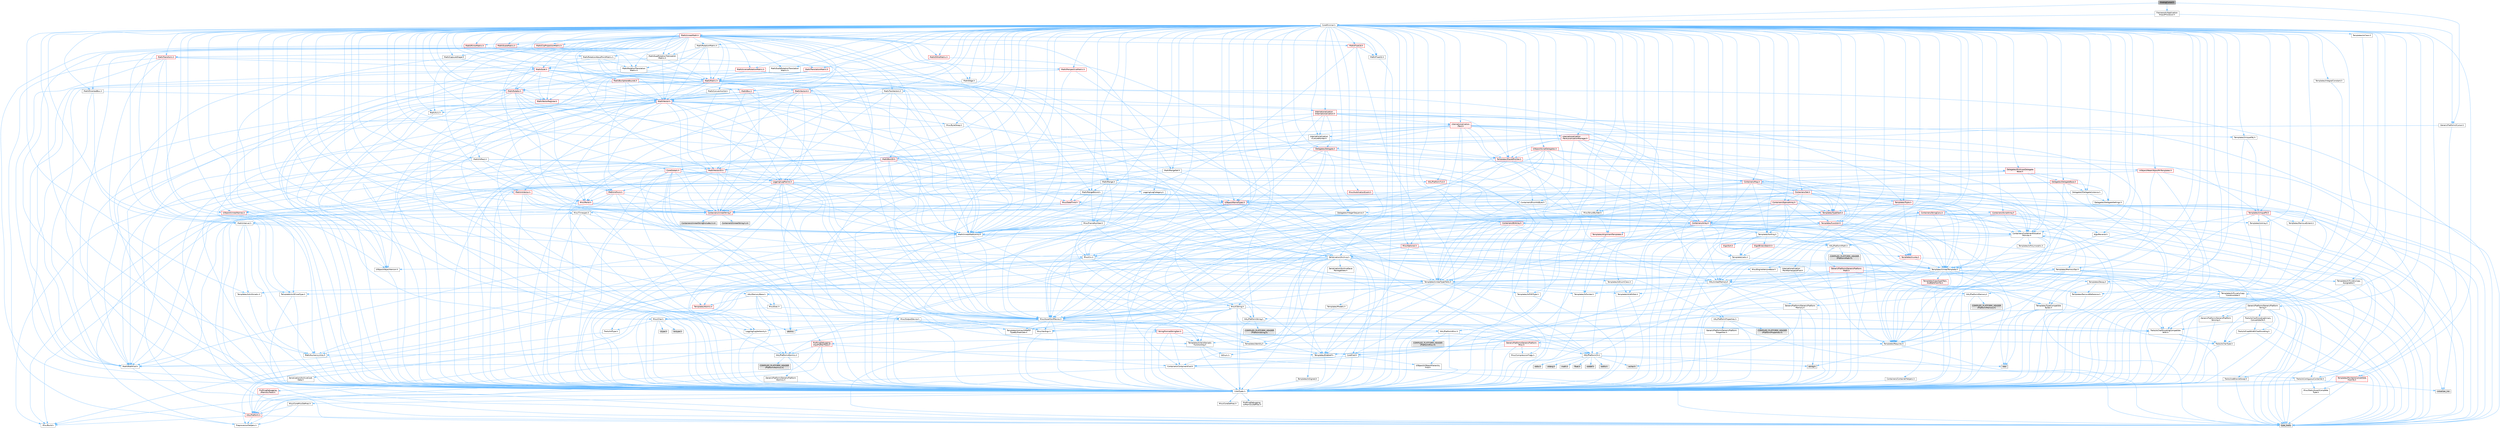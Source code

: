 digraph "AnalogCursor.h"
{
 // INTERACTIVE_SVG=YES
 // LATEX_PDF_SIZE
  bgcolor="transparent";
  edge [fontname=Helvetica,fontsize=10,labelfontname=Helvetica,labelfontsize=10];
  node [fontname=Helvetica,fontsize=10,shape=box,height=0.2,width=0.4];
  Node1 [id="Node000001",label="AnalogCursor.h",height=0.2,width=0.4,color="gray40", fillcolor="grey60", style="filled", fontcolor="black",tooltip=" "];
  Node1 -> Node2 [id="edge1_Node000001_Node000002",color="steelblue1",style="solid",tooltip=" "];
  Node2 [id="Node000002",label="CoreMinimal.h",height=0.2,width=0.4,color="grey40", fillcolor="white", style="filled",URL="$d7/d67/CoreMinimal_8h.html",tooltip=" "];
  Node2 -> Node3 [id="edge2_Node000002_Node000003",color="steelblue1",style="solid",tooltip=" "];
  Node3 [id="Node000003",label="CoreTypes.h",height=0.2,width=0.4,color="grey40", fillcolor="white", style="filled",URL="$dc/dec/CoreTypes_8h.html",tooltip=" "];
  Node3 -> Node4 [id="edge3_Node000003_Node000004",color="steelblue1",style="solid",tooltip=" "];
  Node4 [id="Node000004",label="HAL/Platform.h",height=0.2,width=0.4,color="red", fillcolor="#FFF0F0", style="filled",URL="$d9/dd0/Platform_8h.html",tooltip=" "];
  Node4 -> Node5 [id="edge4_Node000004_Node000005",color="steelblue1",style="solid",tooltip=" "];
  Node5 [id="Node000005",label="Misc/Build.h",height=0.2,width=0.4,color="grey40", fillcolor="white", style="filled",URL="$d3/dbb/Build_8h.html",tooltip=" "];
  Node4 -> Node7 [id="edge5_Node000004_Node000007",color="steelblue1",style="solid",tooltip=" "];
  Node7 [id="Node000007",label="type_traits",height=0.2,width=0.4,color="grey60", fillcolor="#E0E0E0", style="filled",tooltip=" "];
  Node4 -> Node8 [id="edge6_Node000004_Node000008",color="steelblue1",style="solid",tooltip=" "];
  Node8 [id="Node000008",label="PreprocessorHelpers.h",height=0.2,width=0.4,color="grey40", fillcolor="white", style="filled",URL="$db/ddb/PreprocessorHelpers_8h.html",tooltip=" "];
  Node3 -> Node14 [id="edge7_Node000003_Node000014",color="steelblue1",style="solid",tooltip=" "];
  Node14 [id="Node000014",label="ProfilingDebugging\l/UMemoryDefines.h",height=0.2,width=0.4,color="grey40", fillcolor="white", style="filled",URL="$d2/da2/UMemoryDefines_8h.html",tooltip=" "];
  Node3 -> Node15 [id="edge8_Node000003_Node000015",color="steelblue1",style="solid",tooltip=" "];
  Node15 [id="Node000015",label="Misc/CoreMiscDefines.h",height=0.2,width=0.4,color="grey40", fillcolor="white", style="filled",URL="$da/d38/CoreMiscDefines_8h.html",tooltip=" "];
  Node15 -> Node4 [id="edge9_Node000015_Node000004",color="steelblue1",style="solid",tooltip=" "];
  Node15 -> Node8 [id="edge10_Node000015_Node000008",color="steelblue1",style="solid",tooltip=" "];
  Node3 -> Node16 [id="edge11_Node000003_Node000016",color="steelblue1",style="solid",tooltip=" "];
  Node16 [id="Node000016",label="Misc/CoreDefines.h",height=0.2,width=0.4,color="grey40", fillcolor="white", style="filled",URL="$d3/dd2/CoreDefines_8h.html",tooltip=" "];
  Node2 -> Node17 [id="edge12_Node000002_Node000017",color="steelblue1",style="solid",tooltip=" "];
  Node17 [id="Node000017",label="CoreFwd.h",height=0.2,width=0.4,color="grey40", fillcolor="white", style="filled",URL="$d1/d1e/CoreFwd_8h.html",tooltip=" "];
  Node17 -> Node3 [id="edge13_Node000017_Node000003",color="steelblue1",style="solid",tooltip=" "];
  Node17 -> Node18 [id="edge14_Node000017_Node000018",color="steelblue1",style="solid",tooltip=" "];
  Node18 [id="Node000018",label="Containers/ContainersFwd.h",height=0.2,width=0.4,color="grey40", fillcolor="white", style="filled",URL="$d4/d0a/ContainersFwd_8h.html",tooltip=" "];
  Node18 -> Node4 [id="edge15_Node000018_Node000004",color="steelblue1",style="solid",tooltip=" "];
  Node18 -> Node3 [id="edge16_Node000018_Node000003",color="steelblue1",style="solid",tooltip=" "];
  Node18 -> Node19 [id="edge17_Node000018_Node000019",color="steelblue1",style="solid",tooltip=" "];
  Node19 [id="Node000019",label="Traits/IsContiguousContainer.h",height=0.2,width=0.4,color="grey40", fillcolor="white", style="filled",URL="$d5/d3c/IsContiguousContainer_8h.html",tooltip=" "];
  Node19 -> Node3 [id="edge18_Node000019_Node000003",color="steelblue1",style="solid",tooltip=" "];
  Node19 -> Node20 [id="edge19_Node000019_Node000020",color="steelblue1",style="solid",tooltip=" "];
  Node20 [id="Node000020",label="Misc/StaticAssertComplete\lType.h",height=0.2,width=0.4,color="grey40", fillcolor="white", style="filled",URL="$d5/d4e/StaticAssertCompleteType_8h.html",tooltip=" "];
  Node19 -> Node21 [id="edge20_Node000019_Node000021",color="steelblue1",style="solid",tooltip=" "];
  Node21 [id="Node000021",label="initializer_list",height=0.2,width=0.4,color="grey60", fillcolor="#E0E0E0", style="filled",tooltip=" "];
  Node17 -> Node22 [id="edge21_Node000017_Node000022",color="steelblue1",style="solid",tooltip=" "];
  Node22 [id="Node000022",label="Math/MathFwd.h",height=0.2,width=0.4,color="grey40", fillcolor="white", style="filled",URL="$d2/d10/MathFwd_8h.html",tooltip=" "];
  Node22 -> Node4 [id="edge22_Node000022_Node000004",color="steelblue1",style="solid",tooltip=" "];
  Node17 -> Node23 [id="edge23_Node000017_Node000023",color="steelblue1",style="solid",tooltip=" "];
  Node23 [id="Node000023",label="UObject/UObjectHierarchy\lFwd.h",height=0.2,width=0.4,color="grey40", fillcolor="white", style="filled",URL="$d3/d13/UObjectHierarchyFwd_8h.html",tooltip=" "];
  Node2 -> Node23 [id="edge24_Node000002_Node000023",color="steelblue1",style="solid",tooltip=" "];
  Node2 -> Node18 [id="edge25_Node000002_Node000018",color="steelblue1",style="solid",tooltip=" "];
  Node2 -> Node24 [id="edge26_Node000002_Node000024",color="steelblue1",style="solid",tooltip=" "];
  Node24 [id="Node000024",label="Misc/VarArgs.h",height=0.2,width=0.4,color="grey40", fillcolor="white", style="filled",URL="$d5/d6f/VarArgs_8h.html",tooltip=" "];
  Node24 -> Node3 [id="edge27_Node000024_Node000003",color="steelblue1",style="solid",tooltip=" "];
  Node2 -> Node25 [id="edge28_Node000002_Node000025",color="steelblue1",style="solid",tooltip=" "];
  Node25 [id="Node000025",label="Logging/LogVerbosity.h",height=0.2,width=0.4,color="grey40", fillcolor="white", style="filled",URL="$d2/d8f/LogVerbosity_8h.html",tooltip=" "];
  Node25 -> Node3 [id="edge29_Node000025_Node000003",color="steelblue1",style="solid",tooltip=" "];
  Node2 -> Node26 [id="edge30_Node000002_Node000026",color="steelblue1",style="solid",tooltip=" "];
  Node26 [id="Node000026",label="Misc/OutputDevice.h",height=0.2,width=0.4,color="grey40", fillcolor="white", style="filled",URL="$d7/d32/OutputDevice_8h.html",tooltip=" "];
  Node26 -> Node17 [id="edge31_Node000026_Node000017",color="steelblue1",style="solid",tooltip=" "];
  Node26 -> Node3 [id="edge32_Node000026_Node000003",color="steelblue1",style="solid",tooltip=" "];
  Node26 -> Node25 [id="edge33_Node000026_Node000025",color="steelblue1",style="solid",tooltip=" "];
  Node26 -> Node24 [id="edge34_Node000026_Node000024",color="steelblue1",style="solid",tooltip=" "];
  Node26 -> Node27 [id="edge35_Node000026_Node000027",color="steelblue1",style="solid",tooltip=" "];
  Node27 [id="Node000027",label="Templates/IsArrayOrRefOf\lTypeByPredicate.h",height=0.2,width=0.4,color="grey40", fillcolor="white", style="filled",URL="$d6/da1/IsArrayOrRefOfTypeByPredicate_8h.html",tooltip=" "];
  Node27 -> Node3 [id="edge36_Node000027_Node000003",color="steelblue1",style="solid",tooltip=" "];
  Node26 -> Node28 [id="edge37_Node000026_Node000028",color="steelblue1",style="solid",tooltip=" "];
  Node28 [id="Node000028",label="Templates/IsValidVariadic\lFunctionArg.h",height=0.2,width=0.4,color="grey40", fillcolor="white", style="filled",URL="$d0/dc8/IsValidVariadicFunctionArg_8h.html",tooltip=" "];
  Node28 -> Node3 [id="edge38_Node000028_Node000003",color="steelblue1",style="solid",tooltip=" "];
  Node28 -> Node29 [id="edge39_Node000028_Node000029",color="steelblue1",style="solid",tooltip=" "];
  Node29 [id="Node000029",label="IsEnum.h",height=0.2,width=0.4,color="grey40", fillcolor="white", style="filled",URL="$d4/de5/IsEnum_8h.html",tooltip=" "];
  Node28 -> Node7 [id="edge40_Node000028_Node000007",color="steelblue1",style="solid",tooltip=" "];
  Node26 -> Node30 [id="edge41_Node000026_Node000030",color="steelblue1",style="solid",tooltip=" "];
  Node30 [id="Node000030",label="Traits/IsCharEncodingCompatible\lWith.h",height=0.2,width=0.4,color="grey40", fillcolor="white", style="filled",URL="$df/dd1/IsCharEncodingCompatibleWith_8h.html",tooltip=" "];
  Node30 -> Node7 [id="edge42_Node000030_Node000007",color="steelblue1",style="solid",tooltip=" "];
  Node30 -> Node31 [id="edge43_Node000030_Node000031",color="steelblue1",style="solid",tooltip=" "];
  Node31 [id="Node000031",label="Traits/IsCharType.h",height=0.2,width=0.4,color="grey40", fillcolor="white", style="filled",URL="$db/d51/IsCharType_8h.html",tooltip=" "];
  Node31 -> Node3 [id="edge44_Node000031_Node000003",color="steelblue1",style="solid",tooltip=" "];
  Node2 -> Node32 [id="edge45_Node000002_Node000032",color="steelblue1",style="solid",tooltip=" "];
  Node32 [id="Node000032",label="HAL/PlatformCrt.h",height=0.2,width=0.4,color="grey40", fillcolor="white", style="filled",URL="$d8/d75/PlatformCrt_8h.html",tooltip=" "];
  Node32 -> Node33 [id="edge46_Node000032_Node000033",color="steelblue1",style="solid",tooltip=" "];
  Node33 [id="Node000033",label="new",height=0.2,width=0.4,color="grey60", fillcolor="#E0E0E0", style="filled",tooltip=" "];
  Node32 -> Node34 [id="edge47_Node000032_Node000034",color="steelblue1",style="solid",tooltip=" "];
  Node34 [id="Node000034",label="wchar.h",height=0.2,width=0.4,color="grey60", fillcolor="#E0E0E0", style="filled",tooltip=" "];
  Node32 -> Node35 [id="edge48_Node000032_Node000035",color="steelblue1",style="solid",tooltip=" "];
  Node35 [id="Node000035",label="stddef.h",height=0.2,width=0.4,color="grey60", fillcolor="#E0E0E0", style="filled",tooltip=" "];
  Node32 -> Node36 [id="edge49_Node000032_Node000036",color="steelblue1",style="solid",tooltip=" "];
  Node36 [id="Node000036",label="stdlib.h",height=0.2,width=0.4,color="grey60", fillcolor="#E0E0E0", style="filled",tooltip=" "];
  Node32 -> Node37 [id="edge50_Node000032_Node000037",color="steelblue1",style="solid",tooltip=" "];
  Node37 [id="Node000037",label="stdio.h",height=0.2,width=0.4,color="grey60", fillcolor="#E0E0E0", style="filled",tooltip=" "];
  Node32 -> Node38 [id="edge51_Node000032_Node000038",color="steelblue1",style="solid",tooltip=" "];
  Node38 [id="Node000038",label="stdarg.h",height=0.2,width=0.4,color="grey60", fillcolor="#E0E0E0", style="filled",tooltip=" "];
  Node32 -> Node39 [id="edge52_Node000032_Node000039",color="steelblue1",style="solid",tooltip=" "];
  Node39 [id="Node000039",label="math.h",height=0.2,width=0.4,color="grey60", fillcolor="#E0E0E0", style="filled",tooltip=" "];
  Node32 -> Node40 [id="edge53_Node000032_Node000040",color="steelblue1",style="solid",tooltip=" "];
  Node40 [id="Node000040",label="float.h",height=0.2,width=0.4,color="grey60", fillcolor="#E0E0E0", style="filled",tooltip=" "];
  Node32 -> Node41 [id="edge54_Node000032_Node000041",color="steelblue1",style="solid",tooltip=" "];
  Node41 [id="Node000041",label="string.h",height=0.2,width=0.4,color="grey60", fillcolor="#E0E0E0", style="filled",tooltip=" "];
  Node2 -> Node42 [id="edge55_Node000002_Node000042",color="steelblue1",style="solid",tooltip=" "];
  Node42 [id="Node000042",label="HAL/PlatformMisc.h",height=0.2,width=0.4,color="grey40", fillcolor="white", style="filled",URL="$d0/df5/PlatformMisc_8h.html",tooltip=" "];
  Node42 -> Node3 [id="edge56_Node000042_Node000003",color="steelblue1",style="solid",tooltip=" "];
  Node42 -> Node43 [id="edge57_Node000042_Node000043",color="steelblue1",style="solid",tooltip=" "];
  Node43 [id="Node000043",label="GenericPlatform/GenericPlatform\lMisc.h",height=0.2,width=0.4,color="red", fillcolor="#FFF0F0", style="filled",URL="$db/d9a/GenericPlatformMisc_8h.html",tooltip=" "];
  Node43 -> Node17 [id="edge58_Node000043_Node000017",color="steelblue1",style="solid",tooltip=" "];
  Node43 -> Node3 [id="edge59_Node000043_Node000003",color="steelblue1",style="solid",tooltip=" "];
  Node43 -> Node32 [id="edge60_Node000043_Node000032",color="steelblue1",style="solid",tooltip=" "];
  Node43 -> Node47 [id="edge61_Node000043_Node000047",color="steelblue1",style="solid",tooltip=" "];
  Node47 [id="Node000047",label="Math/NumericLimits.h",height=0.2,width=0.4,color="grey40", fillcolor="white", style="filled",URL="$df/d1b/NumericLimits_8h.html",tooltip=" "];
  Node47 -> Node3 [id="edge62_Node000047_Node000003",color="steelblue1",style="solid",tooltip=" "];
  Node43 -> Node48 [id="edge63_Node000043_Node000048",color="steelblue1",style="solid",tooltip=" "];
  Node48 [id="Node000048",label="Misc/CompressionFlags.h",height=0.2,width=0.4,color="grey40", fillcolor="white", style="filled",URL="$d9/d76/CompressionFlags_8h.html",tooltip=" "];
  Node42 -> Node52 [id="edge64_Node000042_Node000052",color="steelblue1",style="solid",tooltip=" "];
  Node52 [id="Node000052",label="COMPILED_PLATFORM_HEADER\l(PlatformMisc.h)",height=0.2,width=0.4,color="grey60", fillcolor="#E0E0E0", style="filled",tooltip=" "];
  Node42 -> Node53 [id="edge65_Node000042_Node000053",color="steelblue1",style="solid",tooltip=" "];
  Node53 [id="Node000053",label="ProfilingDebugging\l/CpuProfilerTrace.h",height=0.2,width=0.4,color="red", fillcolor="#FFF0F0", style="filled",URL="$da/dcb/CpuProfilerTrace_8h.html",tooltip=" "];
  Node53 -> Node3 [id="edge66_Node000053_Node000003",color="steelblue1",style="solid",tooltip=" "];
  Node53 -> Node18 [id="edge67_Node000053_Node000018",color="steelblue1",style="solid",tooltip=" "];
  Node53 -> Node54 [id="edge68_Node000053_Node000054",color="steelblue1",style="solid",tooltip=" "];
  Node54 [id="Node000054",label="HAL/PlatformAtomics.h",height=0.2,width=0.4,color="grey40", fillcolor="white", style="filled",URL="$d3/d36/PlatformAtomics_8h.html",tooltip=" "];
  Node54 -> Node3 [id="edge69_Node000054_Node000003",color="steelblue1",style="solid",tooltip=" "];
  Node54 -> Node55 [id="edge70_Node000054_Node000055",color="steelblue1",style="solid",tooltip=" "];
  Node55 [id="Node000055",label="GenericPlatform/GenericPlatform\lAtomics.h",height=0.2,width=0.4,color="grey40", fillcolor="white", style="filled",URL="$da/d72/GenericPlatformAtomics_8h.html",tooltip=" "];
  Node55 -> Node3 [id="edge71_Node000055_Node000003",color="steelblue1",style="solid",tooltip=" "];
  Node54 -> Node56 [id="edge72_Node000054_Node000056",color="steelblue1",style="solid",tooltip=" "];
  Node56 [id="Node000056",label="COMPILED_PLATFORM_HEADER\l(PlatformAtomics.h)",height=0.2,width=0.4,color="grey60", fillcolor="#E0E0E0", style="filled",tooltip=" "];
  Node53 -> Node8 [id="edge73_Node000053_Node000008",color="steelblue1",style="solid",tooltip=" "];
  Node53 -> Node5 [id="edge74_Node000053_Node000005",color="steelblue1",style="solid",tooltip=" "];
  Node2 -> Node61 [id="edge75_Node000002_Node000061",color="steelblue1",style="solid",tooltip=" "];
  Node61 [id="Node000061",label="Misc/AssertionMacros.h",height=0.2,width=0.4,color="grey40", fillcolor="white", style="filled",URL="$d0/dfa/AssertionMacros_8h.html",tooltip=" "];
  Node61 -> Node3 [id="edge76_Node000061_Node000003",color="steelblue1",style="solid",tooltip=" "];
  Node61 -> Node4 [id="edge77_Node000061_Node000004",color="steelblue1",style="solid",tooltip=" "];
  Node61 -> Node42 [id="edge78_Node000061_Node000042",color="steelblue1",style="solid",tooltip=" "];
  Node61 -> Node8 [id="edge79_Node000061_Node000008",color="steelblue1",style="solid",tooltip=" "];
  Node61 -> Node62 [id="edge80_Node000061_Node000062",color="steelblue1",style="solid",tooltip=" "];
  Node62 [id="Node000062",label="Templates/EnableIf.h",height=0.2,width=0.4,color="grey40", fillcolor="white", style="filled",URL="$d7/d60/EnableIf_8h.html",tooltip=" "];
  Node62 -> Node3 [id="edge81_Node000062_Node000003",color="steelblue1",style="solid",tooltip=" "];
  Node61 -> Node27 [id="edge82_Node000061_Node000027",color="steelblue1",style="solid",tooltip=" "];
  Node61 -> Node28 [id="edge83_Node000061_Node000028",color="steelblue1",style="solid",tooltip=" "];
  Node61 -> Node30 [id="edge84_Node000061_Node000030",color="steelblue1",style="solid",tooltip=" "];
  Node61 -> Node24 [id="edge85_Node000061_Node000024",color="steelblue1",style="solid",tooltip=" "];
  Node61 -> Node63 [id="edge86_Node000061_Node000063",color="steelblue1",style="solid",tooltip=" "];
  Node63 [id="Node000063",label="String/FormatStringSan.h",height=0.2,width=0.4,color="red", fillcolor="#FFF0F0", style="filled",URL="$d3/d8b/FormatStringSan_8h.html",tooltip=" "];
  Node63 -> Node7 [id="edge87_Node000063_Node000007",color="steelblue1",style="solid",tooltip=" "];
  Node63 -> Node3 [id="edge88_Node000063_Node000003",color="steelblue1",style="solid",tooltip=" "];
  Node63 -> Node64 [id="edge89_Node000063_Node000064",color="steelblue1",style="solid",tooltip=" "];
  Node64 [id="Node000064",label="Templates/Requires.h",height=0.2,width=0.4,color="grey40", fillcolor="white", style="filled",URL="$dc/d96/Requires_8h.html",tooltip=" "];
  Node64 -> Node62 [id="edge90_Node000064_Node000062",color="steelblue1",style="solid",tooltip=" "];
  Node64 -> Node7 [id="edge91_Node000064_Node000007",color="steelblue1",style="solid",tooltip=" "];
  Node63 -> Node65 [id="edge92_Node000063_Node000065",color="steelblue1",style="solid",tooltip=" "];
  Node65 [id="Node000065",label="Templates/Identity.h",height=0.2,width=0.4,color="grey40", fillcolor="white", style="filled",URL="$d0/dd5/Identity_8h.html",tooltip=" "];
  Node63 -> Node28 [id="edge93_Node000063_Node000028",color="steelblue1",style="solid",tooltip=" "];
  Node63 -> Node31 [id="edge94_Node000063_Node000031",color="steelblue1",style="solid",tooltip=" "];
  Node63 -> Node18 [id="edge95_Node000063_Node000018",color="steelblue1",style="solid",tooltip=" "];
  Node61 -> Node69 [id="edge96_Node000061_Node000069",color="steelblue1",style="solid",tooltip=" "];
  Node69 [id="Node000069",label="atomic",height=0.2,width=0.4,color="grey60", fillcolor="#E0E0E0", style="filled",tooltip=" "];
  Node2 -> Node70 [id="edge97_Node000002_Node000070",color="steelblue1",style="solid",tooltip=" "];
  Node70 [id="Node000070",label="Templates/IsPointer.h",height=0.2,width=0.4,color="grey40", fillcolor="white", style="filled",URL="$d7/d05/IsPointer_8h.html",tooltip=" "];
  Node70 -> Node3 [id="edge98_Node000070_Node000003",color="steelblue1",style="solid",tooltip=" "];
  Node2 -> Node71 [id="edge99_Node000002_Node000071",color="steelblue1",style="solid",tooltip=" "];
  Node71 [id="Node000071",label="HAL/PlatformMemory.h",height=0.2,width=0.4,color="grey40", fillcolor="white", style="filled",URL="$de/d68/PlatformMemory_8h.html",tooltip=" "];
  Node71 -> Node3 [id="edge100_Node000071_Node000003",color="steelblue1",style="solid",tooltip=" "];
  Node71 -> Node72 [id="edge101_Node000071_Node000072",color="steelblue1",style="solid",tooltip=" "];
  Node72 [id="Node000072",label="GenericPlatform/GenericPlatform\lMemory.h",height=0.2,width=0.4,color="grey40", fillcolor="white", style="filled",URL="$dd/d22/GenericPlatformMemory_8h.html",tooltip=" "];
  Node72 -> Node17 [id="edge102_Node000072_Node000017",color="steelblue1",style="solid",tooltip=" "];
  Node72 -> Node3 [id="edge103_Node000072_Node000003",color="steelblue1",style="solid",tooltip=" "];
  Node72 -> Node73 [id="edge104_Node000072_Node000073",color="steelblue1",style="solid",tooltip=" "];
  Node73 [id="Node000073",label="HAL/PlatformString.h",height=0.2,width=0.4,color="grey40", fillcolor="white", style="filled",URL="$db/db5/PlatformString_8h.html",tooltip=" "];
  Node73 -> Node3 [id="edge105_Node000073_Node000003",color="steelblue1",style="solid",tooltip=" "];
  Node73 -> Node74 [id="edge106_Node000073_Node000074",color="steelblue1",style="solid",tooltip=" "];
  Node74 [id="Node000074",label="COMPILED_PLATFORM_HEADER\l(PlatformString.h)",height=0.2,width=0.4,color="grey60", fillcolor="#E0E0E0", style="filled",tooltip=" "];
  Node72 -> Node41 [id="edge107_Node000072_Node000041",color="steelblue1",style="solid",tooltip=" "];
  Node72 -> Node34 [id="edge108_Node000072_Node000034",color="steelblue1",style="solid",tooltip=" "];
  Node71 -> Node75 [id="edge109_Node000071_Node000075",color="steelblue1",style="solid",tooltip=" "];
  Node75 [id="Node000075",label="COMPILED_PLATFORM_HEADER\l(PlatformMemory.h)",height=0.2,width=0.4,color="grey60", fillcolor="#E0E0E0", style="filled",tooltip=" "];
  Node2 -> Node54 [id="edge110_Node000002_Node000054",color="steelblue1",style="solid",tooltip=" "];
  Node2 -> Node76 [id="edge111_Node000002_Node000076",color="steelblue1",style="solid",tooltip=" "];
  Node76 [id="Node000076",label="Misc/Exec.h",height=0.2,width=0.4,color="grey40", fillcolor="white", style="filled",URL="$de/ddb/Exec_8h.html",tooltip=" "];
  Node76 -> Node3 [id="edge112_Node000076_Node000003",color="steelblue1",style="solid",tooltip=" "];
  Node76 -> Node61 [id="edge113_Node000076_Node000061",color="steelblue1",style="solid",tooltip=" "];
  Node2 -> Node77 [id="edge114_Node000002_Node000077",color="steelblue1",style="solid",tooltip=" "];
  Node77 [id="Node000077",label="HAL/MemoryBase.h",height=0.2,width=0.4,color="grey40", fillcolor="white", style="filled",URL="$d6/d9f/MemoryBase_8h.html",tooltip=" "];
  Node77 -> Node3 [id="edge115_Node000077_Node000003",color="steelblue1",style="solid",tooltip=" "];
  Node77 -> Node54 [id="edge116_Node000077_Node000054",color="steelblue1",style="solid",tooltip=" "];
  Node77 -> Node32 [id="edge117_Node000077_Node000032",color="steelblue1",style="solid",tooltip=" "];
  Node77 -> Node76 [id="edge118_Node000077_Node000076",color="steelblue1",style="solid",tooltip=" "];
  Node77 -> Node26 [id="edge119_Node000077_Node000026",color="steelblue1",style="solid",tooltip=" "];
  Node77 -> Node78 [id="edge120_Node000077_Node000078",color="steelblue1",style="solid",tooltip=" "];
  Node78 [id="Node000078",label="Templates/Atomic.h",height=0.2,width=0.4,color="red", fillcolor="#FFF0F0", style="filled",URL="$d3/d91/Atomic_8h.html",tooltip=" "];
  Node78 -> Node86 [id="edge121_Node000078_Node000086",color="steelblue1",style="solid",tooltip=" "];
  Node86 [id="Node000086",label="Traits/IntType.h",height=0.2,width=0.4,color="grey40", fillcolor="white", style="filled",URL="$d7/deb/IntType_8h.html",tooltip=" "];
  Node86 -> Node4 [id="edge122_Node000086_Node000004",color="steelblue1",style="solid",tooltip=" "];
  Node78 -> Node69 [id="edge123_Node000078_Node000069",color="steelblue1",style="solid",tooltip=" "];
  Node2 -> Node87 [id="edge124_Node000002_Node000087",color="steelblue1",style="solid",tooltip=" "];
  Node87 [id="Node000087",label="HAL/UnrealMemory.h",height=0.2,width=0.4,color="grey40", fillcolor="white", style="filled",URL="$d9/d96/UnrealMemory_8h.html",tooltip=" "];
  Node87 -> Node3 [id="edge125_Node000087_Node000003",color="steelblue1",style="solid",tooltip=" "];
  Node87 -> Node72 [id="edge126_Node000087_Node000072",color="steelblue1",style="solid",tooltip=" "];
  Node87 -> Node77 [id="edge127_Node000087_Node000077",color="steelblue1",style="solid",tooltip=" "];
  Node87 -> Node71 [id="edge128_Node000087_Node000071",color="steelblue1",style="solid",tooltip=" "];
  Node87 -> Node88 [id="edge129_Node000087_Node000088",color="steelblue1",style="solid",tooltip=" "];
  Node88 [id="Node000088",label="ProfilingDebugging\l/MemoryTrace.h",height=0.2,width=0.4,color="red", fillcolor="#FFF0F0", style="filled",URL="$da/dd7/MemoryTrace_8h.html",tooltip=" "];
  Node88 -> Node4 [id="edge130_Node000088_Node000004",color="steelblue1",style="solid",tooltip=" "];
  Node87 -> Node70 [id="edge131_Node000087_Node000070",color="steelblue1",style="solid",tooltip=" "];
  Node2 -> Node89 [id="edge132_Node000002_Node000089",color="steelblue1",style="solid",tooltip=" "];
  Node89 [id="Node000089",label="Templates/IsArithmetic.h",height=0.2,width=0.4,color="grey40", fillcolor="white", style="filled",URL="$d2/d5d/IsArithmetic_8h.html",tooltip=" "];
  Node89 -> Node3 [id="edge133_Node000089_Node000003",color="steelblue1",style="solid",tooltip=" "];
  Node2 -> Node83 [id="edge134_Node000002_Node000083",color="steelblue1",style="solid",tooltip=" "];
  Node83 [id="Node000083",label="Templates/AndOrNot.h",height=0.2,width=0.4,color="grey40", fillcolor="white", style="filled",URL="$db/d0a/AndOrNot_8h.html",tooltip=" "];
  Node83 -> Node3 [id="edge135_Node000083_Node000003",color="steelblue1",style="solid",tooltip=" "];
  Node2 -> Node90 [id="edge136_Node000002_Node000090",color="steelblue1",style="solid",tooltip=" "];
  Node90 [id="Node000090",label="Templates/IsPODType.h",height=0.2,width=0.4,color="grey40", fillcolor="white", style="filled",URL="$d7/db1/IsPODType_8h.html",tooltip=" "];
  Node90 -> Node3 [id="edge137_Node000090_Node000003",color="steelblue1",style="solid",tooltip=" "];
  Node2 -> Node91 [id="edge138_Node000002_Node000091",color="steelblue1",style="solid",tooltip=" "];
  Node91 [id="Node000091",label="Templates/IsUECoreType.h",height=0.2,width=0.4,color="grey40", fillcolor="white", style="filled",URL="$d1/db8/IsUECoreType_8h.html",tooltip=" "];
  Node91 -> Node3 [id="edge139_Node000091_Node000003",color="steelblue1",style="solid",tooltip=" "];
  Node91 -> Node7 [id="edge140_Node000091_Node000007",color="steelblue1",style="solid",tooltip=" "];
  Node2 -> Node84 [id="edge141_Node000002_Node000084",color="steelblue1",style="solid",tooltip=" "];
  Node84 [id="Node000084",label="Templates/IsTriviallyCopy\lConstructible.h",height=0.2,width=0.4,color="grey40", fillcolor="white", style="filled",URL="$d3/d78/IsTriviallyCopyConstructible_8h.html",tooltip=" "];
  Node84 -> Node3 [id="edge142_Node000084_Node000003",color="steelblue1",style="solid",tooltip=" "];
  Node84 -> Node7 [id="edge143_Node000084_Node000007",color="steelblue1",style="solid",tooltip=" "];
  Node2 -> Node92 [id="edge144_Node000002_Node000092",color="steelblue1",style="solid",tooltip=" "];
  Node92 [id="Node000092",label="Templates/UnrealTypeTraits.h",height=0.2,width=0.4,color="grey40", fillcolor="white", style="filled",URL="$d2/d2d/UnrealTypeTraits_8h.html",tooltip=" "];
  Node92 -> Node3 [id="edge145_Node000092_Node000003",color="steelblue1",style="solid",tooltip=" "];
  Node92 -> Node70 [id="edge146_Node000092_Node000070",color="steelblue1",style="solid",tooltip=" "];
  Node92 -> Node61 [id="edge147_Node000092_Node000061",color="steelblue1",style="solid",tooltip=" "];
  Node92 -> Node83 [id="edge148_Node000092_Node000083",color="steelblue1",style="solid",tooltip=" "];
  Node92 -> Node62 [id="edge149_Node000092_Node000062",color="steelblue1",style="solid",tooltip=" "];
  Node92 -> Node89 [id="edge150_Node000092_Node000089",color="steelblue1",style="solid",tooltip=" "];
  Node92 -> Node29 [id="edge151_Node000092_Node000029",color="steelblue1",style="solid",tooltip=" "];
  Node92 -> Node93 [id="edge152_Node000092_Node000093",color="steelblue1",style="solid",tooltip=" "];
  Node93 [id="Node000093",label="Templates/Models.h",height=0.2,width=0.4,color="grey40", fillcolor="white", style="filled",URL="$d3/d0c/Models_8h.html",tooltip=" "];
  Node93 -> Node65 [id="edge153_Node000093_Node000065",color="steelblue1",style="solid",tooltip=" "];
  Node92 -> Node90 [id="edge154_Node000092_Node000090",color="steelblue1",style="solid",tooltip=" "];
  Node92 -> Node91 [id="edge155_Node000092_Node000091",color="steelblue1",style="solid",tooltip=" "];
  Node92 -> Node84 [id="edge156_Node000092_Node000084",color="steelblue1",style="solid",tooltip=" "];
  Node2 -> Node62 [id="edge157_Node000002_Node000062",color="steelblue1",style="solid",tooltip=" "];
  Node2 -> Node94 [id="edge158_Node000002_Node000094",color="steelblue1",style="solid",tooltip=" "];
  Node94 [id="Node000094",label="Templates/RemoveReference.h",height=0.2,width=0.4,color="grey40", fillcolor="white", style="filled",URL="$da/dbe/RemoveReference_8h.html",tooltip=" "];
  Node94 -> Node3 [id="edge159_Node000094_Node000003",color="steelblue1",style="solid",tooltip=" "];
  Node2 -> Node95 [id="edge160_Node000002_Node000095",color="steelblue1",style="solid",tooltip=" "];
  Node95 [id="Node000095",label="Templates/IntegralConstant.h",height=0.2,width=0.4,color="grey40", fillcolor="white", style="filled",URL="$db/d1b/IntegralConstant_8h.html",tooltip=" "];
  Node95 -> Node3 [id="edge161_Node000095_Node000003",color="steelblue1",style="solid",tooltip=" "];
  Node2 -> Node96 [id="edge162_Node000002_Node000096",color="steelblue1",style="solid",tooltip=" "];
  Node96 [id="Node000096",label="Templates/IsClass.h",height=0.2,width=0.4,color="grey40", fillcolor="white", style="filled",URL="$db/dcb/IsClass_8h.html",tooltip=" "];
  Node96 -> Node3 [id="edge163_Node000096_Node000003",color="steelblue1",style="solid",tooltip=" "];
  Node2 -> Node97 [id="edge164_Node000002_Node000097",color="steelblue1",style="solid",tooltip=" "];
  Node97 [id="Node000097",label="Templates/TypeCompatible\lBytes.h",height=0.2,width=0.4,color="grey40", fillcolor="white", style="filled",URL="$df/d0a/TypeCompatibleBytes_8h.html",tooltip=" "];
  Node97 -> Node3 [id="edge165_Node000097_Node000003",color="steelblue1",style="solid",tooltip=" "];
  Node97 -> Node41 [id="edge166_Node000097_Node000041",color="steelblue1",style="solid",tooltip=" "];
  Node97 -> Node33 [id="edge167_Node000097_Node000033",color="steelblue1",style="solid",tooltip=" "];
  Node97 -> Node7 [id="edge168_Node000097_Node000007",color="steelblue1",style="solid",tooltip=" "];
  Node2 -> Node19 [id="edge169_Node000002_Node000019",color="steelblue1",style="solid",tooltip=" "];
  Node2 -> Node98 [id="edge170_Node000002_Node000098",color="steelblue1",style="solid",tooltip=" "];
  Node98 [id="Node000098",label="Templates/UnrealTemplate.h",height=0.2,width=0.4,color="grey40", fillcolor="white", style="filled",URL="$d4/d24/UnrealTemplate_8h.html",tooltip=" "];
  Node98 -> Node3 [id="edge171_Node000098_Node000003",color="steelblue1",style="solid",tooltip=" "];
  Node98 -> Node70 [id="edge172_Node000098_Node000070",color="steelblue1",style="solid",tooltip=" "];
  Node98 -> Node87 [id="edge173_Node000098_Node000087",color="steelblue1",style="solid",tooltip=" "];
  Node98 -> Node99 [id="edge174_Node000098_Node000099",color="steelblue1",style="solid",tooltip=" "];
  Node99 [id="Node000099",label="Templates/CopyQualifiers\lAndRefsFromTo.h",height=0.2,width=0.4,color="red", fillcolor="#FFF0F0", style="filled",URL="$d3/db3/CopyQualifiersAndRefsFromTo_8h.html",tooltip=" "];
  Node98 -> Node92 [id="edge175_Node000098_Node000092",color="steelblue1",style="solid",tooltip=" "];
  Node98 -> Node94 [id="edge176_Node000098_Node000094",color="steelblue1",style="solid",tooltip=" "];
  Node98 -> Node64 [id="edge177_Node000098_Node000064",color="steelblue1",style="solid",tooltip=" "];
  Node98 -> Node97 [id="edge178_Node000098_Node000097",color="steelblue1",style="solid",tooltip=" "];
  Node98 -> Node65 [id="edge179_Node000098_Node000065",color="steelblue1",style="solid",tooltip=" "];
  Node98 -> Node19 [id="edge180_Node000098_Node000019",color="steelblue1",style="solid",tooltip=" "];
  Node98 -> Node101 [id="edge181_Node000098_Node000101",color="steelblue1",style="solid",tooltip=" "];
  Node101 [id="Node000101",label="Traits/UseBitwiseSwap.h",height=0.2,width=0.4,color="grey40", fillcolor="white", style="filled",URL="$db/df3/UseBitwiseSwap_8h.html",tooltip=" "];
  Node101 -> Node3 [id="edge182_Node000101_Node000003",color="steelblue1",style="solid",tooltip=" "];
  Node101 -> Node7 [id="edge183_Node000101_Node000007",color="steelblue1",style="solid",tooltip=" "];
  Node98 -> Node7 [id="edge184_Node000098_Node000007",color="steelblue1",style="solid",tooltip=" "];
  Node2 -> Node47 [id="edge185_Node000002_Node000047",color="steelblue1",style="solid",tooltip=" "];
  Node2 -> Node102 [id="edge186_Node000002_Node000102",color="steelblue1",style="solid",tooltip=" "];
  Node102 [id="Node000102",label="HAL/PlatformMath.h",height=0.2,width=0.4,color="grey40", fillcolor="white", style="filled",URL="$dc/d53/PlatformMath_8h.html",tooltip=" "];
  Node102 -> Node3 [id="edge187_Node000102_Node000003",color="steelblue1",style="solid",tooltip=" "];
  Node102 -> Node103 [id="edge188_Node000102_Node000103",color="steelblue1",style="solid",tooltip=" "];
  Node103 [id="Node000103",label="GenericPlatform/GenericPlatform\lMath.h",height=0.2,width=0.4,color="red", fillcolor="#FFF0F0", style="filled",URL="$d5/d79/GenericPlatformMath_8h.html",tooltip=" "];
  Node103 -> Node3 [id="edge189_Node000103_Node000003",color="steelblue1",style="solid",tooltip=" "];
  Node103 -> Node18 [id="edge190_Node000103_Node000018",color="steelblue1",style="solid",tooltip=" "];
  Node103 -> Node32 [id="edge191_Node000103_Node000032",color="steelblue1",style="solid",tooltip=" "];
  Node103 -> Node83 [id="edge192_Node000103_Node000083",color="steelblue1",style="solid",tooltip=" "];
  Node103 -> Node104 [id="edge193_Node000103_Node000104",color="steelblue1",style="solid",tooltip=" "];
  Node104 [id="Node000104",label="Templates/Decay.h",height=0.2,width=0.4,color="grey40", fillcolor="white", style="filled",URL="$dd/d0f/Decay_8h.html",tooltip=" "];
  Node104 -> Node3 [id="edge194_Node000104_Node000003",color="steelblue1",style="solid",tooltip=" "];
  Node104 -> Node94 [id="edge195_Node000104_Node000094",color="steelblue1",style="solid",tooltip=" "];
  Node104 -> Node7 [id="edge196_Node000104_Node000007",color="steelblue1",style="solid",tooltip=" "];
  Node103 -> Node92 [id="edge197_Node000103_Node000092",color="steelblue1",style="solid",tooltip=" "];
  Node103 -> Node64 [id="edge198_Node000103_Node000064",color="steelblue1",style="solid",tooltip=" "];
  Node103 -> Node97 [id="edge199_Node000103_Node000097",color="steelblue1",style="solid",tooltip=" "];
  Node103 -> Node7 [id="edge200_Node000103_Node000007",color="steelblue1",style="solid",tooltip=" "];
  Node102 -> Node109 [id="edge201_Node000102_Node000109",color="steelblue1",style="solid",tooltip=" "];
  Node109 [id="Node000109",label="COMPILED_PLATFORM_HEADER\l(PlatformMath.h)",height=0.2,width=0.4,color="grey60", fillcolor="#E0E0E0", style="filled",tooltip=" "];
  Node2 -> Node85 [id="edge202_Node000002_Node000085",color="steelblue1",style="solid",tooltip=" "];
  Node85 [id="Node000085",label="Templates/IsTriviallyCopy\lAssignable.h",height=0.2,width=0.4,color="grey40", fillcolor="white", style="filled",URL="$d2/df2/IsTriviallyCopyAssignable_8h.html",tooltip=" "];
  Node85 -> Node3 [id="edge203_Node000085_Node000003",color="steelblue1",style="solid",tooltip=" "];
  Node85 -> Node7 [id="edge204_Node000085_Node000007",color="steelblue1",style="solid",tooltip=" "];
  Node2 -> Node110 [id="edge205_Node000002_Node000110",color="steelblue1",style="solid",tooltip=" "];
  Node110 [id="Node000110",label="Templates/MemoryOps.h",height=0.2,width=0.4,color="grey40", fillcolor="white", style="filled",URL="$db/dea/MemoryOps_8h.html",tooltip=" "];
  Node110 -> Node3 [id="edge206_Node000110_Node000003",color="steelblue1",style="solid",tooltip=" "];
  Node110 -> Node87 [id="edge207_Node000110_Node000087",color="steelblue1",style="solid",tooltip=" "];
  Node110 -> Node85 [id="edge208_Node000110_Node000085",color="steelblue1",style="solid",tooltip=" "];
  Node110 -> Node84 [id="edge209_Node000110_Node000084",color="steelblue1",style="solid",tooltip=" "];
  Node110 -> Node64 [id="edge210_Node000110_Node000064",color="steelblue1",style="solid",tooltip=" "];
  Node110 -> Node92 [id="edge211_Node000110_Node000092",color="steelblue1",style="solid",tooltip=" "];
  Node110 -> Node101 [id="edge212_Node000110_Node000101",color="steelblue1",style="solid",tooltip=" "];
  Node110 -> Node33 [id="edge213_Node000110_Node000033",color="steelblue1",style="solid",tooltip=" "];
  Node110 -> Node7 [id="edge214_Node000110_Node000007",color="steelblue1",style="solid",tooltip=" "];
  Node2 -> Node111 [id="edge215_Node000002_Node000111",color="steelblue1",style="solid",tooltip=" "];
  Node111 [id="Node000111",label="Containers/ContainerAllocation\lPolicies.h",height=0.2,width=0.4,color="grey40", fillcolor="white", style="filled",URL="$d7/dff/ContainerAllocationPolicies_8h.html",tooltip=" "];
  Node111 -> Node3 [id="edge216_Node000111_Node000003",color="steelblue1",style="solid",tooltip=" "];
  Node111 -> Node112 [id="edge217_Node000111_Node000112",color="steelblue1",style="solid",tooltip=" "];
  Node112 [id="Node000112",label="Containers/ContainerHelpers.h",height=0.2,width=0.4,color="grey40", fillcolor="white", style="filled",URL="$d7/d33/ContainerHelpers_8h.html",tooltip=" "];
  Node112 -> Node3 [id="edge218_Node000112_Node000003",color="steelblue1",style="solid",tooltip=" "];
  Node111 -> Node111 [id="edge219_Node000111_Node000111",color="steelblue1",style="solid",tooltip=" "];
  Node111 -> Node102 [id="edge220_Node000111_Node000102",color="steelblue1",style="solid",tooltip=" "];
  Node111 -> Node87 [id="edge221_Node000111_Node000087",color="steelblue1",style="solid",tooltip=" "];
  Node111 -> Node47 [id="edge222_Node000111_Node000047",color="steelblue1",style="solid",tooltip=" "];
  Node111 -> Node61 [id="edge223_Node000111_Node000061",color="steelblue1",style="solid",tooltip=" "];
  Node111 -> Node113 [id="edge224_Node000111_Node000113",color="steelblue1",style="solid",tooltip=" "];
  Node113 [id="Node000113",label="Templates/IsPolymorphic.h",height=0.2,width=0.4,color="grey40", fillcolor="white", style="filled",URL="$dc/d20/IsPolymorphic_8h.html",tooltip=" "];
  Node111 -> Node110 [id="edge225_Node000111_Node000110",color="steelblue1",style="solid",tooltip=" "];
  Node111 -> Node97 [id="edge226_Node000111_Node000097",color="steelblue1",style="solid",tooltip=" "];
  Node111 -> Node7 [id="edge227_Node000111_Node000007",color="steelblue1",style="solid",tooltip=" "];
  Node2 -> Node114 [id="edge228_Node000002_Node000114",color="steelblue1",style="solid",tooltip=" "];
  Node114 [id="Node000114",label="Templates/IsEnumClass.h",height=0.2,width=0.4,color="grey40", fillcolor="white", style="filled",URL="$d7/d15/IsEnumClass_8h.html",tooltip=" "];
  Node114 -> Node3 [id="edge229_Node000114_Node000003",color="steelblue1",style="solid",tooltip=" "];
  Node114 -> Node83 [id="edge230_Node000114_Node000083",color="steelblue1",style="solid",tooltip=" "];
  Node2 -> Node115 [id="edge231_Node000002_Node000115",color="steelblue1",style="solid",tooltip=" "];
  Node115 [id="Node000115",label="HAL/PlatformProperties.h",height=0.2,width=0.4,color="grey40", fillcolor="white", style="filled",URL="$d9/db0/PlatformProperties_8h.html",tooltip=" "];
  Node115 -> Node3 [id="edge232_Node000115_Node000003",color="steelblue1",style="solid",tooltip=" "];
  Node115 -> Node116 [id="edge233_Node000115_Node000116",color="steelblue1",style="solid",tooltip=" "];
  Node116 [id="Node000116",label="GenericPlatform/GenericPlatform\lProperties.h",height=0.2,width=0.4,color="grey40", fillcolor="white", style="filled",URL="$d2/dcd/GenericPlatformProperties_8h.html",tooltip=" "];
  Node116 -> Node3 [id="edge234_Node000116_Node000003",color="steelblue1",style="solid",tooltip=" "];
  Node116 -> Node43 [id="edge235_Node000116_Node000043",color="steelblue1",style="solid",tooltip=" "];
  Node115 -> Node117 [id="edge236_Node000115_Node000117",color="steelblue1",style="solid",tooltip=" "];
  Node117 [id="Node000117",label="COMPILED_PLATFORM_HEADER\l(PlatformProperties.h)",height=0.2,width=0.4,color="grey60", fillcolor="#E0E0E0", style="filled",tooltip=" "];
  Node2 -> Node118 [id="edge237_Node000002_Node000118",color="steelblue1",style="solid",tooltip=" "];
  Node118 [id="Node000118",label="Misc/EngineVersionBase.h",height=0.2,width=0.4,color="grey40", fillcolor="white", style="filled",URL="$d5/d2b/EngineVersionBase_8h.html",tooltip=" "];
  Node118 -> Node3 [id="edge238_Node000118_Node000003",color="steelblue1",style="solid",tooltip=" "];
  Node2 -> Node119 [id="edge239_Node000002_Node000119",color="steelblue1",style="solid",tooltip=" "];
  Node119 [id="Node000119",label="Internationalization\l/TextNamespaceFwd.h",height=0.2,width=0.4,color="grey40", fillcolor="white", style="filled",URL="$d8/d97/TextNamespaceFwd_8h.html",tooltip=" "];
  Node119 -> Node3 [id="edge240_Node000119_Node000003",color="steelblue1",style="solid",tooltip=" "];
  Node2 -> Node120 [id="edge241_Node000002_Node000120",color="steelblue1",style="solid",tooltip=" "];
  Node120 [id="Node000120",label="Serialization/Archive.h",height=0.2,width=0.4,color="grey40", fillcolor="white", style="filled",URL="$d7/d3b/Archive_8h.html",tooltip=" "];
  Node120 -> Node17 [id="edge242_Node000120_Node000017",color="steelblue1",style="solid",tooltip=" "];
  Node120 -> Node3 [id="edge243_Node000120_Node000003",color="steelblue1",style="solid",tooltip=" "];
  Node120 -> Node115 [id="edge244_Node000120_Node000115",color="steelblue1",style="solid",tooltip=" "];
  Node120 -> Node119 [id="edge245_Node000120_Node000119",color="steelblue1",style="solid",tooltip=" "];
  Node120 -> Node22 [id="edge246_Node000120_Node000022",color="steelblue1",style="solid",tooltip=" "];
  Node120 -> Node61 [id="edge247_Node000120_Node000061",color="steelblue1",style="solid",tooltip=" "];
  Node120 -> Node5 [id="edge248_Node000120_Node000005",color="steelblue1",style="solid",tooltip=" "];
  Node120 -> Node48 [id="edge249_Node000120_Node000048",color="steelblue1",style="solid",tooltip=" "];
  Node120 -> Node118 [id="edge250_Node000120_Node000118",color="steelblue1",style="solid",tooltip=" "];
  Node120 -> Node24 [id="edge251_Node000120_Node000024",color="steelblue1",style="solid",tooltip=" "];
  Node120 -> Node121 [id="edge252_Node000120_Node000121",color="steelblue1",style="solid",tooltip=" "];
  Node121 [id="Node000121",label="Serialization/ArchiveCook\lData.h",height=0.2,width=0.4,color="grey40", fillcolor="white", style="filled",URL="$dc/db6/ArchiveCookData_8h.html",tooltip=" "];
  Node121 -> Node4 [id="edge253_Node000121_Node000004",color="steelblue1",style="solid",tooltip=" "];
  Node120 -> Node122 [id="edge254_Node000120_Node000122",color="steelblue1",style="solid",tooltip=" "];
  Node122 [id="Node000122",label="Serialization/ArchiveSave\lPackageData.h",height=0.2,width=0.4,color="grey40", fillcolor="white", style="filled",URL="$d1/d37/ArchiveSavePackageData_8h.html",tooltip=" "];
  Node120 -> Node62 [id="edge255_Node000120_Node000062",color="steelblue1",style="solid",tooltip=" "];
  Node120 -> Node27 [id="edge256_Node000120_Node000027",color="steelblue1",style="solid",tooltip=" "];
  Node120 -> Node114 [id="edge257_Node000120_Node000114",color="steelblue1",style="solid",tooltip=" "];
  Node120 -> Node107 [id="edge258_Node000120_Node000107",color="steelblue1",style="solid",tooltip=" "];
  Node107 [id="Node000107",label="Templates/IsSigned.h",height=0.2,width=0.4,color="grey40", fillcolor="white", style="filled",URL="$d8/dd8/IsSigned_8h.html",tooltip=" "];
  Node107 -> Node3 [id="edge259_Node000107_Node000003",color="steelblue1",style="solid",tooltip=" "];
  Node120 -> Node28 [id="edge260_Node000120_Node000028",color="steelblue1",style="solid",tooltip=" "];
  Node120 -> Node98 [id="edge261_Node000120_Node000098",color="steelblue1",style="solid",tooltip=" "];
  Node120 -> Node30 [id="edge262_Node000120_Node000030",color="steelblue1",style="solid",tooltip=" "];
  Node120 -> Node123 [id="edge263_Node000120_Node000123",color="steelblue1",style="solid",tooltip=" "];
  Node123 [id="Node000123",label="UObject/ObjectVersion.h",height=0.2,width=0.4,color="grey40", fillcolor="white", style="filled",URL="$da/d63/ObjectVersion_8h.html",tooltip=" "];
  Node123 -> Node3 [id="edge264_Node000123_Node000003",color="steelblue1",style="solid",tooltip=" "];
  Node2 -> Node124 [id="edge265_Node000002_Node000124",color="steelblue1",style="solid",tooltip=" "];
  Node124 [id="Node000124",label="Templates/Less.h",height=0.2,width=0.4,color="grey40", fillcolor="white", style="filled",URL="$de/dc8/Less_8h.html",tooltip=" "];
  Node124 -> Node3 [id="edge266_Node000124_Node000003",color="steelblue1",style="solid",tooltip=" "];
  Node124 -> Node98 [id="edge267_Node000124_Node000098",color="steelblue1",style="solid",tooltip=" "];
  Node2 -> Node125 [id="edge268_Node000002_Node000125",color="steelblue1",style="solid",tooltip=" "];
  Node125 [id="Node000125",label="Templates/Sorting.h",height=0.2,width=0.4,color="grey40", fillcolor="white", style="filled",URL="$d3/d9e/Sorting_8h.html",tooltip=" "];
  Node125 -> Node3 [id="edge269_Node000125_Node000003",color="steelblue1",style="solid",tooltip=" "];
  Node125 -> Node126 [id="edge270_Node000125_Node000126",color="steelblue1",style="solid",tooltip=" "];
  Node126 [id="Node000126",label="Algo/BinarySearch.h",height=0.2,width=0.4,color="red", fillcolor="#FFF0F0", style="filled",URL="$db/db4/BinarySearch_8h.html",tooltip=" "];
  Node126 -> Node128 [id="edge271_Node000126_Node000128",color="steelblue1",style="solid",tooltip=" "];
  Node128 [id="Node000128",label="Templates/Invoke.h",height=0.2,width=0.4,color="red", fillcolor="#FFF0F0", style="filled",URL="$d7/deb/Invoke_8h.html",tooltip=" "];
  Node128 -> Node3 [id="edge272_Node000128_Node000003",color="steelblue1",style="solid",tooltip=" "];
  Node128 -> Node98 [id="edge273_Node000128_Node000098",color="steelblue1",style="solid",tooltip=" "];
  Node128 -> Node7 [id="edge274_Node000128_Node000007",color="steelblue1",style="solid",tooltip=" "];
  Node126 -> Node124 [id="edge275_Node000126_Node000124",color="steelblue1",style="solid",tooltip=" "];
  Node125 -> Node130 [id="edge276_Node000125_Node000130",color="steelblue1",style="solid",tooltip=" "];
  Node130 [id="Node000130",label="Algo/Sort.h",height=0.2,width=0.4,color="red", fillcolor="#FFF0F0", style="filled",URL="$d1/d87/Sort_8h.html",tooltip=" "];
  Node125 -> Node102 [id="edge277_Node000125_Node000102",color="steelblue1",style="solid",tooltip=" "];
  Node125 -> Node124 [id="edge278_Node000125_Node000124",color="steelblue1",style="solid",tooltip=" "];
  Node2 -> Node136 [id="edge279_Node000002_Node000136",color="steelblue1",style="solid",tooltip=" "];
  Node136 [id="Node000136",label="Misc/Char.h",height=0.2,width=0.4,color="grey40", fillcolor="white", style="filled",URL="$d0/d58/Char_8h.html",tooltip=" "];
  Node136 -> Node3 [id="edge280_Node000136_Node000003",color="steelblue1",style="solid",tooltip=" "];
  Node136 -> Node86 [id="edge281_Node000136_Node000086",color="steelblue1",style="solid",tooltip=" "];
  Node136 -> Node137 [id="edge282_Node000136_Node000137",color="steelblue1",style="solid",tooltip=" "];
  Node137 [id="Node000137",label="ctype.h",height=0.2,width=0.4,color="grey60", fillcolor="#E0E0E0", style="filled",tooltip=" "];
  Node136 -> Node138 [id="edge283_Node000136_Node000138",color="steelblue1",style="solid",tooltip=" "];
  Node138 [id="Node000138",label="wctype.h",height=0.2,width=0.4,color="grey60", fillcolor="#E0E0E0", style="filled",tooltip=" "];
  Node136 -> Node7 [id="edge284_Node000136_Node000007",color="steelblue1",style="solid",tooltip=" "];
  Node2 -> Node139 [id="edge285_Node000002_Node000139",color="steelblue1",style="solid",tooltip=" "];
  Node139 [id="Node000139",label="GenericPlatform/GenericPlatform\lStricmp.h",height=0.2,width=0.4,color="grey40", fillcolor="white", style="filled",URL="$d2/d86/GenericPlatformStricmp_8h.html",tooltip=" "];
  Node139 -> Node3 [id="edge286_Node000139_Node000003",color="steelblue1",style="solid",tooltip=" "];
  Node2 -> Node140 [id="edge287_Node000002_Node000140",color="steelblue1",style="solid",tooltip=" "];
  Node140 [id="Node000140",label="GenericPlatform/GenericPlatform\lString.h",height=0.2,width=0.4,color="grey40", fillcolor="white", style="filled",URL="$dd/d20/GenericPlatformString_8h.html",tooltip=" "];
  Node140 -> Node3 [id="edge288_Node000140_Node000003",color="steelblue1",style="solid",tooltip=" "];
  Node140 -> Node139 [id="edge289_Node000140_Node000139",color="steelblue1",style="solid",tooltip=" "];
  Node140 -> Node62 [id="edge290_Node000140_Node000062",color="steelblue1",style="solid",tooltip=" "];
  Node140 -> Node30 [id="edge291_Node000140_Node000030",color="steelblue1",style="solid",tooltip=" "];
  Node140 -> Node141 [id="edge292_Node000140_Node000141",color="steelblue1",style="solid",tooltip=" "];
  Node141 [id="Node000141",label="Traits/IsCharEncodingSimply\lConvertibleTo.h",height=0.2,width=0.4,color="grey40", fillcolor="white", style="filled",URL="$d4/dee/IsCharEncodingSimplyConvertibleTo_8h.html",tooltip=" "];
  Node141 -> Node7 [id="edge293_Node000141_Node000007",color="steelblue1",style="solid",tooltip=" "];
  Node141 -> Node30 [id="edge294_Node000141_Node000030",color="steelblue1",style="solid",tooltip=" "];
  Node141 -> Node142 [id="edge295_Node000141_Node000142",color="steelblue1",style="solid",tooltip=" "];
  Node142 [id="Node000142",label="Traits/IsFixedWidthCharEncoding.h",height=0.2,width=0.4,color="grey40", fillcolor="white", style="filled",URL="$dc/d9e/IsFixedWidthCharEncoding_8h.html",tooltip=" "];
  Node142 -> Node7 [id="edge296_Node000142_Node000007",color="steelblue1",style="solid",tooltip=" "];
  Node142 -> Node31 [id="edge297_Node000142_Node000031",color="steelblue1",style="solid",tooltip=" "];
  Node141 -> Node31 [id="edge298_Node000141_Node000031",color="steelblue1",style="solid",tooltip=" "];
  Node140 -> Node31 [id="edge299_Node000140_Node000031",color="steelblue1",style="solid",tooltip=" "];
  Node140 -> Node142 [id="edge300_Node000140_Node000142",color="steelblue1",style="solid",tooltip=" "];
  Node140 -> Node7 [id="edge301_Node000140_Node000007",color="steelblue1",style="solid",tooltip=" "];
  Node2 -> Node73 [id="edge302_Node000002_Node000073",color="steelblue1",style="solid",tooltip=" "];
  Node2 -> Node143 [id="edge303_Node000002_Node000143",color="steelblue1",style="solid",tooltip=" "];
  Node143 [id="Node000143",label="Misc/CString.h",height=0.2,width=0.4,color="grey40", fillcolor="white", style="filled",URL="$d2/d49/CString_8h.html",tooltip=" "];
  Node143 -> Node3 [id="edge304_Node000143_Node000003",color="steelblue1",style="solid",tooltip=" "];
  Node143 -> Node32 [id="edge305_Node000143_Node000032",color="steelblue1",style="solid",tooltip=" "];
  Node143 -> Node73 [id="edge306_Node000143_Node000073",color="steelblue1",style="solid",tooltip=" "];
  Node143 -> Node61 [id="edge307_Node000143_Node000061",color="steelblue1",style="solid",tooltip=" "];
  Node143 -> Node136 [id="edge308_Node000143_Node000136",color="steelblue1",style="solid",tooltip=" "];
  Node143 -> Node24 [id="edge309_Node000143_Node000024",color="steelblue1",style="solid",tooltip=" "];
  Node143 -> Node27 [id="edge310_Node000143_Node000027",color="steelblue1",style="solid",tooltip=" "];
  Node143 -> Node28 [id="edge311_Node000143_Node000028",color="steelblue1",style="solid",tooltip=" "];
  Node143 -> Node30 [id="edge312_Node000143_Node000030",color="steelblue1",style="solid",tooltip=" "];
  Node2 -> Node144 [id="edge313_Node000002_Node000144",color="steelblue1",style="solid",tooltip=" "];
  Node144 [id="Node000144",label="Misc/Crc.h",height=0.2,width=0.4,color="grey40", fillcolor="white", style="filled",URL="$d4/dd2/Crc_8h.html",tooltip=" "];
  Node144 -> Node3 [id="edge314_Node000144_Node000003",color="steelblue1",style="solid",tooltip=" "];
  Node144 -> Node73 [id="edge315_Node000144_Node000073",color="steelblue1",style="solid",tooltip=" "];
  Node144 -> Node61 [id="edge316_Node000144_Node000061",color="steelblue1",style="solid",tooltip=" "];
  Node144 -> Node143 [id="edge317_Node000144_Node000143",color="steelblue1",style="solid",tooltip=" "];
  Node144 -> Node136 [id="edge318_Node000144_Node000136",color="steelblue1",style="solid",tooltip=" "];
  Node144 -> Node92 [id="edge319_Node000144_Node000092",color="steelblue1",style="solid",tooltip=" "];
  Node144 -> Node31 [id="edge320_Node000144_Node000031",color="steelblue1",style="solid",tooltip=" "];
  Node2 -> Node135 [id="edge321_Node000002_Node000135",color="steelblue1",style="solid",tooltip=" "];
  Node135 [id="Node000135",label="Math/UnrealMathUtility.h",height=0.2,width=0.4,color="grey40", fillcolor="white", style="filled",URL="$db/db8/UnrealMathUtility_8h.html",tooltip=" "];
  Node135 -> Node3 [id="edge322_Node000135_Node000003",color="steelblue1",style="solid",tooltip=" "];
  Node135 -> Node61 [id="edge323_Node000135_Node000061",color="steelblue1",style="solid",tooltip=" "];
  Node135 -> Node102 [id="edge324_Node000135_Node000102",color="steelblue1",style="solid",tooltip=" "];
  Node135 -> Node22 [id="edge325_Node000135_Node000022",color="steelblue1",style="solid",tooltip=" "];
  Node135 -> Node65 [id="edge326_Node000135_Node000065",color="steelblue1",style="solid",tooltip=" "];
  Node135 -> Node64 [id="edge327_Node000135_Node000064",color="steelblue1",style="solid",tooltip=" "];
  Node2 -> Node145 [id="edge328_Node000002_Node000145",color="steelblue1",style="solid",tooltip=" "];
  Node145 [id="Node000145",label="Containers/UnrealString.h",height=0.2,width=0.4,color="red", fillcolor="#FFF0F0", style="filled",URL="$d5/dba/UnrealString_8h.html",tooltip=" "];
  Node145 -> Node146 [id="edge329_Node000145_Node000146",color="steelblue1",style="solid",tooltip=" "];
  Node146 [id="Node000146",label="Containers/UnrealStringIncludes.h.inl",height=0.2,width=0.4,color="grey60", fillcolor="#E0E0E0", style="filled",tooltip=" "];
  Node145 -> Node147 [id="edge330_Node000145_Node000147",color="steelblue1",style="solid",tooltip=" "];
  Node147 [id="Node000147",label="Containers/UnrealString.h.inl",height=0.2,width=0.4,color="grey60", fillcolor="#E0E0E0", style="filled",tooltip=" "];
  Node2 -> Node149 [id="edge331_Node000002_Node000149",color="steelblue1",style="solid",tooltip=" "];
  Node149 [id="Node000149",label="Containers/Array.h",height=0.2,width=0.4,color="red", fillcolor="#FFF0F0", style="filled",URL="$df/dd0/Array_8h.html",tooltip=" "];
  Node149 -> Node3 [id="edge332_Node000149_Node000003",color="steelblue1",style="solid",tooltip=" "];
  Node149 -> Node61 [id="edge333_Node000149_Node000061",color="steelblue1",style="solid",tooltip=" "];
  Node149 -> Node87 [id="edge334_Node000149_Node000087",color="steelblue1",style="solid",tooltip=" "];
  Node149 -> Node92 [id="edge335_Node000149_Node000092",color="steelblue1",style="solid",tooltip=" "];
  Node149 -> Node98 [id="edge336_Node000149_Node000098",color="steelblue1",style="solid",tooltip=" "];
  Node149 -> Node111 [id="edge337_Node000149_Node000111",color="steelblue1",style="solid",tooltip=" "];
  Node149 -> Node120 [id="edge338_Node000149_Node000120",color="steelblue1",style="solid",tooltip=" "];
  Node149 -> Node128 [id="edge339_Node000149_Node000128",color="steelblue1",style="solid",tooltip=" "];
  Node149 -> Node124 [id="edge340_Node000149_Node000124",color="steelblue1",style="solid",tooltip=" "];
  Node149 -> Node64 [id="edge341_Node000149_Node000064",color="steelblue1",style="solid",tooltip=" "];
  Node149 -> Node125 [id="edge342_Node000149_Node000125",color="steelblue1",style="solid",tooltip=" "];
  Node149 -> Node172 [id="edge343_Node000149_Node000172",color="steelblue1",style="solid",tooltip=" "];
  Node172 [id="Node000172",label="Templates/AlignmentTemplates.h",height=0.2,width=0.4,color="red", fillcolor="#FFF0F0", style="filled",URL="$dd/d32/AlignmentTemplates_8h.html",tooltip=" "];
  Node172 -> Node3 [id="edge344_Node000172_Node000003",color="steelblue1",style="solid",tooltip=" "];
  Node172 -> Node70 [id="edge345_Node000172_Node000070",color="steelblue1",style="solid",tooltip=" "];
  Node149 -> Node7 [id="edge346_Node000149_Node000007",color="steelblue1",style="solid",tooltip=" "];
  Node2 -> Node173 [id="edge347_Node000002_Node000173",color="steelblue1",style="solid",tooltip=" "];
  Node173 [id="Node000173",label="Misc/FrameNumber.h",height=0.2,width=0.4,color="grey40", fillcolor="white", style="filled",URL="$dd/dbd/FrameNumber_8h.html",tooltip=" "];
  Node173 -> Node3 [id="edge348_Node000173_Node000003",color="steelblue1",style="solid",tooltip=" "];
  Node173 -> Node47 [id="edge349_Node000173_Node000047",color="steelblue1",style="solid",tooltip=" "];
  Node173 -> Node135 [id="edge350_Node000173_Node000135",color="steelblue1",style="solid",tooltip=" "];
  Node173 -> Node62 [id="edge351_Node000173_Node000062",color="steelblue1",style="solid",tooltip=" "];
  Node173 -> Node92 [id="edge352_Node000173_Node000092",color="steelblue1",style="solid",tooltip=" "];
  Node2 -> Node174 [id="edge353_Node000002_Node000174",color="steelblue1",style="solid",tooltip=" "];
  Node174 [id="Node000174",label="Misc/Timespan.h",height=0.2,width=0.4,color="grey40", fillcolor="white", style="filled",URL="$da/dd9/Timespan_8h.html",tooltip=" "];
  Node174 -> Node3 [id="edge354_Node000174_Node000003",color="steelblue1",style="solid",tooltip=" "];
  Node174 -> Node175 [id="edge355_Node000174_Node000175",color="steelblue1",style="solid",tooltip=" "];
  Node175 [id="Node000175",label="Math/Interval.h",height=0.2,width=0.4,color="grey40", fillcolor="white", style="filled",URL="$d1/d55/Interval_8h.html",tooltip=" "];
  Node175 -> Node3 [id="edge356_Node000175_Node000003",color="steelblue1",style="solid",tooltip=" "];
  Node175 -> Node89 [id="edge357_Node000175_Node000089",color="steelblue1",style="solid",tooltip=" "];
  Node175 -> Node92 [id="edge358_Node000175_Node000092",color="steelblue1",style="solid",tooltip=" "];
  Node175 -> Node47 [id="edge359_Node000175_Node000047",color="steelblue1",style="solid",tooltip=" "];
  Node175 -> Node135 [id="edge360_Node000175_Node000135",color="steelblue1",style="solid",tooltip=" "];
  Node174 -> Node135 [id="edge361_Node000174_Node000135",color="steelblue1",style="solid",tooltip=" "];
  Node174 -> Node61 [id="edge362_Node000174_Node000061",color="steelblue1",style="solid",tooltip=" "];
  Node2 -> Node176 [id="edge363_Node000002_Node000176",color="steelblue1",style="solid",tooltip=" "];
  Node176 [id="Node000176",label="Containers/StringConv.h",height=0.2,width=0.4,color="red", fillcolor="#FFF0F0", style="filled",URL="$d3/ddf/StringConv_8h.html",tooltip=" "];
  Node176 -> Node3 [id="edge364_Node000176_Node000003",color="steelblue1",style="solid",tooltip=" "];
  Node176 -> Node61 [id="edge365_Node000176_Node000061",color="steelblue1",style="solid",tooltip=" "];
  Node176 -> Node111 [id="edge366_Node000176_Node000111",color="steelblue1",style="solid",tooltip=" "];
  Node176 -> Node149 [id="edge367_Node000176_Node000149",color="steelblue1",style="solid",tooltip=" "];
  Node176 -> Node143 [id="edge368_Node000176_Node000143",color="steelblue1",style="solid",tooltip=" "];
  Node176 -> Node177 [id="edge369_Node000176_Node000177",color="steelblue1",style="solid",tooltip=" "];
  Node177 [id="Node000177",label="Templates/IsArray.h",height=0.2,width=0.4,color="grey40", fillcolor="white", style="filled",URL="$d8/d8d/IsArray_8h.html",tooltip=" "];
  Node177 -> Node3 [id="edge370_Node000177_Node000003",color="steelblue1",style="solid",tooltip=" "];
  Node176 -> Node98 [id="edge371_Node000176_Node000098",color="steelblue1",style="solid",tooltip=" "];
  Node176 -> Node92 [id="edge372_Node000176_Node000092",color="steelblue1",style="solid",tooltip=" "];
  Node176 -> Node30 [id="edge373_Node000176_Node000030",color="steelblue1",style="solid",tooltip=" "];
  Node176 -> Node19 [id="edge374_Node000176_Node000019",color="steelblue1",style="solid",tooltip=" "];
  Node176 -> Node7 [id="edge375_Node000176_Node000007",color="steelblue1",style="solid",tooltip=" "];
  Node2 -> Node178 [id="edge376_Node000002_Node000178",color="steelblue1",style="solid",tooltip=" "];
  Node178 [id="Node000178",label="UObject/UnrealNames.h",height=0.2,width=0.4,color="red", fillcolor="#FFF0F0", style="filled",URL="$d8/db1/UnrealNames_8h.html",tooltip=" "];
  Node178 -> Node3 [id="edge377_Node000178_Node000003",color="steelblue1",style="solid",tooltip=" "];
  Node2 -> Node180 [id="edge378_Node000002_Node000180",color="steelblue1",style="solid",tooltip=" "];
  Node180 [id="Node000180",label="UObject/NameTypes.h",height=0.2,width=0.4,color="red", fillcolor="#FFF0F0", style="filled",URL="$d6/d35/NameTypes_8h.html",tooltip=" "];
  Node180 -> Node3 [id="edge379_Node000180_Node000003",color="steelblue1",style="solid",tooltip=" "];
  Node180 -> Node61 [id="edge380_Node000180_Node000061",color="steelblue1",style="solid",tooltip=" "];
  Node180 -> Node87 [id="edge381_Node000180_Node000087",color="steelblue1",style="solid",tooltip=" "];
  Node180 -> Node92 [id="edge382_Node000180_Node000092",color="steelblue1",style="solid",tooltip=" "];
  Node180 -> Node98 [id="edge383_Node000180_Node000098",color="steelblue1",style="solid",tooltip=" "];
  Node180 -> Node145 [id="edge384_Node000180_Node000145",color="steelblue1",style="solid",tooltip=" "];
  Node180 -> Node176 [id="edge385_Node000180_Node000176",color="steelblue1",style="solid",tooltip=" "];
  Node180 -> Node178 [id="edge386_Node000180_Node000178",color="steelblue1",style="solid",tooltip=" "];
  Node180 -> Node78 [id="edge387_Node000180_Node000078",color="steelblue1",style="solid",tooltip=" "];
  Node2 -> Node188 [id="edge388_Node000002_Node000188",color="steelblue1",style="solid",tooltip=" "];
  Node188 [id="Node000188",label="Misc/Parse.h",height=0.2,width=0.4,color="red", fillcolor="#FFF0F0", style="filled",URL="$dc/d71/Parse_8h.html",tooltip=" "];
  Node188 -> Node145 [id="edge389_Node000188_Node000145",color="steelblue1",style="solid",tooltip=" "];
  Node188 -> Node3 [id="edge390_Node000188_Node000003",color="steelblue1",style="solid",tooltip=" "];
  Node188 -> Node32 [id="edge391_Node000188_Node000032",color="steelblue1",style="solid",tooltip=" "];
  Node188 -> Node5 [id="edge392_Node000188_Node000005",color="steelblue1",style="solid",tooltip=" "];
  Node188 -> Node189 [id="edge393_Node000188_Node000189",color="steelblue1",style="solid",tooltip=" "];
  Node189 [id="Node000189",label="Templates/Function.h",height=0.2,width=0.4,color="red", fillcolor="#FFF0F0", style="filled",URL="$df/df5/Function_8h.html",tooltip=" "];
  Node189 -> Node3 [id="edge394_Node000189_Node000003",color="steelblue1",style="solid",tooltip=" "];
  Node189 -> Node61 [id="edge395_Node000189_Node000061",color="steelblue1",style="solid",tooltip=" "];
  Node189 -> Node87 [id="edge396_Node000189_Node000087",color="steelblue1",style="solid",tooltip=" "];
  Node189 -> Node92 [id="edge397_Node000189_Node000092",color="steelblue1",style="solid",tooltip=" "];
  Node189 -> Node128 [id="edge398_Node000189_Node000128",color="steelblue1",style="solid",tooltip=" "];
  Node189 -> Node98 [id="edge399_Node000189_Node000098",color="steelblue1",style="solid",tooltip=" "];
  Node189 -> Node64 [id="edge400_Node000189_Node000064",color="steelblue1",style="solid",tooltip=" "];
  Node189 -> Node135 [id="edge401_Node000189_Node000135",color="steelblue1",style="solid",tooltip=" "];
  Node189 -> Node33 [id="edge402_Node000189_Node000033",color="steelblue1",style="solid",tooltip=" "];
  Node189 -> Node7 [id="edge403_Node000189_Node000007",color="steelblue1",style="solid",tooltip=" "];
  Node2 -> Node172 [id="edge404_Node000002_Node000172",color="steelblue1",style="solid",tooltip=" "];
  Node2 -> Node191 [id="edge405_Node000002_Node000191",color="steelblue1",style="solid",tooltip=" "];
  Node191 [id="Node000191",label="Misc/StructBuilder.h",height=0.2,width=0.4,color="grey40", fillcolor="white", style="filled",URL="$d9/db3/StructBuilder_8h.html",tooltip=" "];
  Node191 -> Node3 [id="edge406_Node000191_Node000003",color="steelblue1",style="solid",tooltip=" "];
  Node191 -> Node135 [id="edge407_Node000191_Node000135",color="steelblue1",style="solid",tooltip=" "];
  Node191 -> Node172 [id="edge408_Node000191_Node000172",color="steelblue1",style="solid",tooltip=" "];
  Node2 -> Node104 [id="edge409_Node000002_Node000104",color="steelblue1",style="solid",tooltip=" "];
  Node2 -> Node192 [id="edge410_Node000002_Node000192",color="steelblue1",style="solid",tooltip=" "];
  Node192 [id="Node000192",label="Templates/PointerIsConvertible\lFromTo.h",height=0.2,width=0.4,color="red", fillcolor="#FFF0F0", style="filled",URL="$d6/d65/PointerIsConvertibleFromTo_8h.html",tooltip=" "];
  Node192 -> Node3 [id="edge411_Node000192_Node000003",color="steelblue1",style="solid",tooltip=" "];
  Node192 -> Node20 [id="edge412_Node000192_Node000020",color="steelblue1",style="solid",tooltip=" "];
  Node192 -> Node7 [id="edge413_Node000192_Node000007",color="steelblue1",style="solid",tooltip=" "];
  Node2 -> Node128 [id="edge414_Node000002_Node000128",color="steelblue1",style="solid",tooltip=" "];
  Node2 -> Node189 [id="edge415_Node000002_Node000189",color="steelblue1",style="solid",tooltip=" "];
  Node2 -> Node161 [id="edge416_Node000002_Node000161",color="steelblue1",style="solid",tooltip=" "];
  Node161 [id="Node000161",label="Templates/TypeHash.h",height=0.2,width=0.4,color="red", fillcolor="#FFF0F0", style="filled",URL="$d1/d62/TypeHash_8h.html",tooltip=" "];
  Node161 -> Node3 [id="edge417_Node000161_Node000003",color="steelblue1",style="solid",tooltip=" "];
  Node161 -> Node64 [id="edge418_Node000161_Node000064",color="steelblue1",style="solid",tooltip=" "];
  Node161 -> Node144 [id="edge419_Node000161_Node000144",color="steelblue1",style="solid",tooltip=" "];
  Node161 -> Node7 [id="edge420_Node000161_Node000007",color="steelblue1",style="solid",tooltip=" "];
  Node2 -> Node193 [id="edge421_Node000002_Node000193",color="steelblue1",style="solid",tooltip=" "];
  Node193 [id="Node000193",label="Containers/ScriptArray.h",height=0.2,width=0.4,color="red", fillcolor="#FFF0F0", style="filled",URL="$dc/daf/ScriptArray_8h.html",tooltip=" "];
  Node193 -> Node3 [id="edge422_Node000193_Node000003",color="steelblue1",style="solid",tooltip=" "];
  Node193 -> Node61 [id="edge423_Node000193_Node000061",color="steelblue1",style="solid",tooltip=" "];
  Node193 -> Node87 [id="edge424_Node000193_Node000087",color="steelblue1",style="solid",tooltip=" "];
  Node193 -> Node111 [id="edge425_Node000193_Node000111",color="steelblue1",style="solid",tooltip=" "];
  Node193 -> Node149 [id="edge426_Node000193_Node000149",color="steelblue1",style="solid",tooltip=" "];
  Node193 -> Node21 [id="edge427_Node000193_Node000021",color="steelblue1",style="solid",tooltip=" "];
  Node2 -> Node194 [id="edge428_Node000002_Node000194",color="steelblue1",style="solid",tooltip=" "];
  Node194 [id="Node000194",label="Containers/BitArray.h",height=0.2,width=0.4,color="red", fillcolor="#FFF0F0", style="filled",URL="$d1/de4/BitArray_8h.html",tooltip=" "];
  Node194 -> Node111 [id="edge429_Node000194_Node000111",color="steelblue1",style="solid",tooltip=" "];
  Node194 -> Node3 [id="edge430_Node000194_Node000003",color="steelblue1",style="solid",tooltip=" "];
  Node194 -> Node54 [id="edge431_Node000194_Node000054",color="steelblue1",style="solid",tooltip=" "];
  Node194 -> Node87 [id="edge432_Node000194_Node000087",color="steelblue1",style="solid",tooltip=" "];
  Node194 -> Node135 [id="edge433_Node000194_Node000135",color="steelblue1",style="solid",tooltip=" "];
  Node194 -> Node61 [id="edge434_Node000194_Node000061",color="steelblue1",style="solid",tooltip=" "];
  Node194 -> Node120 [id="edge435_Node000194_Node000120",color="steelblue1",style="solid",tooltip=" "];
  Node194 -> Node62 [id="edge436_Node000194_Node000062",color="steelblue1",style="solid",tooltip=" "];
  Node194 -> Node128 [id="edge437_Node000194_Node000128",color="steelblue1",style="solid",tooltip=" "];
  Node194 -> Node98 [id="edge438_Node000194_Node000098",color="steelblue1",style="solid",tooltip=" "];
  Node194 -> Node92 [id="edge439_Node000194_Node000092",color="steelblue1",style="solid",tooltip=" "];
  Node2 -> Node195 [id="edge440_Node000002_Node000195",color="steelblue1",style="solid",tooltip=" "];
  Node195 [id="Node000195",label="Containers/SparseArray.h",height=0.2,width=0.4,color="red", fillcolor="#FFF0F0", style="filled",URL="$d5/dbf/SparseArray_8h.html",tooltip=" "];
  Node195 -> Node3 [id="edge441_Node000195_Node000003",color="steelblue1",style="solid",tooltip=" "];
  Node195 -> Node61 [id="edge442_Node000195_Node000061",color="steelblue1",style="solid",tooltip=" "];
  Node195 -> Node87 [id="edge443_Node000195_Node000087",color="steelblue1",style="solid",tooltip=" "];
  Node195 -> Node92 [id="edge444_Node000195_Node000092",color="steelblue1",style="solid",tooltip=" "];
  Node195 -> Node98 [id="edge445_Node000195_Node000098",color="steelblue1",style="solid",tooltip=" "];
  Node195 -> Node111 [id="edge446_Node000195_Node000111",color="steelblue1",style="solid",tooltip=" "];
  Node195 -> Node124 [id="edge447_Node000195_Node000124",color="steelblue1",style="solid",tooltip=" "];
  Node195 -> Node149 [id="edge448_Node000195_Node000149",color="steelblue1",style="solid",tooltip=" "];
  Node195 -> Node135 [id="edge449_Node000195_Node000135",color="steelblue1",style="solid",tooltip=" "];
  Node195 -> Node193 [id="edge450_Node000195_Node000193",color="steelblue1",style="solid",tooltip=" "];
  Node195 -> Node194 [id="edge451_Node000195_Node000194",color="steelblue1",style="solid",tooltip=" "];
  Node195 -> Node145 [id="edge452_Node000195_Node000145",color="steelblue1",style="solid",tooltip=" "];
  Node2 -> Node211 [id="edge453_Node000002_Node000211",color="steelblue1",style="solid",tooltip=" "];
  Node211 [id="Node000211",label="Containers/Set.h",height=0.2,width=0.4,color="red", fillcolor="#FFF0F0", style="filled",URL="$d4/d45/Set_8h.html",tooltip=" "];
  Node211 -> Node111 [id="edge454_Node000211_Node000111",color="steelblue1",style="solid",tooltip=" "];
  Node211 -> Node195 [id="edge455_Node000211_Node000195",color="steelblue1",style="solid",tooltip=" "];
  Node211 -> Node18 [id="edge456_Node000211_Node000018",color="steelblue1",style="solid",tooltip=" "];
  Node211 -> Node135 [id="edge457_Node000211_Node000135",color="steelblue1",style="solid",tooltip=" "];
  Node211 -> Node61 [id="edge458_Node000211_Node000061",color="steelblue1",style="solid",tooltip=" "];
  Node211 -> Node191 [id="edge459_Node000211_Node000191",color="steelblue1",style="solid",tooltip=" "];
  Node211 -> Node189 [id="edge460_Node000211_Node000189",color="steelblue1",style="solid",tooltip=" "];
  Node211 -> Node125 [id="edge461_Node000211_Node000125",color="steelblue1",style="solid",tooltip=" "];
  Node211 -> Node161 [id="edge462_Node000211_Node000161",color="steelblue1",style="solid",tooltip=" "];
  Node211 -> Node98 [id="edge463_Node000211_Node000098",color="steelblue1",style="solid",tooltip=" "];
  Node211 -> Node21 [id="edge464_Node000211_Node000021",color="steelblue1",style="solid",tooltip=" "];
  Node211 -> Node7 [id="edge465_Node000211_Node000007",color="steelblue1",style="solid",tooltip=" "];
  Node2 -> Node214 [id="edge466_Node000002_Node000214",color="steelblue1",style="solid",tooltip=" "];
  Node214 [id="Node000214",label="Algo/Reverse.h",height=0.2,width=0.4,color="grey40", fillcolor="white", style="filled",URL="$d5/d93/Reverse_8h.html",tooltip=" "];
  Node214 -> Node3 [id="edge467_Node000214_Node000003",color="steelblue1",style="solid",tooltip=" "];
  Node214 -> Node98 [id="edge468_Node000214_Node000098",color="steelblue1",style="solid",tooltip=" "];
  Node2 -> Node215 [id="edge469_Node000002_Node000215",color="steelblue1",style="solid",tooltip=" "];
  Node215 [id="Node000215",label="Containers/Map.h",height=0.2,width=0.4,color="red", fillcolor="#FFF0F0", style="filled",URL="$df/d79/Map_8h.html",tooltip=" "];
  Node215 -> Node3 [id="edge470_Node000215_Node000003",color="steelblue1",style="solid",tooltip=" "];
  Node215 -> Node214 [id="edge471_Node000215_Node000214",color="steelblue1",style="solid",tooltip=" "];
  Node215 -> Node211 [id="edge472_Node000215_Node000211",color="steelblue1",style="solid",tooltip=" "];
  Node215 -> Node145 [id="edge473_Node000215_Node000145",color="steelblue1",style="solid",tooltip=" "];
  Node215 -> Node61 [id="edge474_Node000215_Node000061",color="steelblue1",style="solid",tooltip=" "];
  Node215 -> Node191 [id="edge475_Node000215_Node000191",color="steelblue1",style="solid",tooltip=" "];
  Node215 -> Node189 [id="edge476_Node000215_Node000189",color="steelblue1",style="solid",tooltip=" "];
  Node215 -> Node125 [id="edge477_Node000215_Node000125",color="steelblue1",style="solid",tooltip=" "];
  Node215 -> Node216 [id="edge478_Node000215_Node000216",color="steelblue1",style="solid",tooltip=" "];
  Node216 [id="Node000216",label="Templates/Tuple.h",height=0.2,width=0.4,color="red", fillcolor="#FFF0F0", style="filled",URL="$d2/d4f/Tuple_8h.html",tooltip=" "];
  Node216 -> Node3 [id="edge479_Node000216_Node000003",color="steelblue1",style="solid",tooltip=" "];
  Node216 -> Node98 [id="edge480_Node000216_Node000098",color="steelblue1",style="solid",tooltip=" "];
  Node216 -> Node217 [id="edge481_Node000216_Node000217",color="steelblue1",style="solid",tooltip=" "];
  Node217 [id="Node000217",label="Delegates/IntegerSequence.h",height=0.2,width=0.4,color="grey40", fillcolor="white", style="filled",URL="$d2/dcc/IntegerSequence_8h.html",tooltip=" "];
  Node217 -> Node3 [id="edge482_Node000217_Node000003",color="steelblue1",style="solid",tooltip=" "];
  Node216 -> Node128 [id="edge483_Node000216_Node000128",color="steelblue1",style="solid",tooltip=" "];
  Node216 -> Node64 [id="edge484_Node000216_Node000064",color="steelblue1",style="solid",tooltip=" "];
  Node216 -> Node161 [id="edge485_Node000216_Node000161",color="steelblue1",style="solid",tooltip=" "];
  Node216 -> Node7 [id="edge486_Node000216_Node000007",color="steelblue1",style="solid",tooltip=" "];
  Node215 -> Node98 [id="edge487_Node000215_Node000098",color="steelblue1",style="solid",tooltip=" "];
  Node215 -> Node92 [id="edge488_Node000215_Node000092",color="steelblue1",style="solid",tooltip=" "];
  Node215 -> Node7 [id="edge489_Node000215_Node000007",color="steelblue1",style="solid",tooltip=" "];
  Node2 -> Node219 [id="edge490_Node000002_Node000219",color="steelblue1",style="solid",tooltip=" "];
  Node219 [id="Node000219",label="Math/IntPoint.h",height=0.2,width=0.4,color="red", fillcolor="#FFF0F0", style="filled",URL="$d3/df7/IntPoint_8h.html",tooltip=" "];
  Node219 -> Node3 [id="edge491_Node000219_Node000003",color="steelblue1",style="solid",tooltip=" "];
  Node219 -> Node61 [id="edge492_Node000219_Node000061",color="steelblue1",style="solid",tooltip=" "];
  Node219 -> Node188 [id="edge493_Node000219_Node000188",color="steelblue1",style="solid",tooltip=" "];
  Node219 -> Node22 [id="edge494_Node000219_Node000022",color="steelblue1",style="solid",tooltip=" "];
  Node219 -> Node135 [id="edge495_Node000219_Node000135",color="steelblue1",style="solid",tooltip=" "];
  Node219 -> Node145 [id="edge496_Node000219_Node000145",color="steelblue1",style="solid",tooltip=" "];
  Node219 -> Node161 [id="edge497_Node000219_Node000161",color="steelblue1",style="solid",tooltip=" "];
  Node2 -> Node221 [id="edge498_Node000002_Node000221",color="steelblue1",style="solid",tooltip=" "];
  Node221 [id="Node000221",label="Math/IntVector.h",height=0.2,width=0.4,color="red", fillcolor="#FFF0F0", style="filled",URL="$d7/d44/IntVector_8h.html",tooltip=" "];
  Node221 -> Node3 [id="edge499_Node000221_Node000003",color="steelblue1",style="solid",tooltip=" "];
  Node221 -> Node144 [id="edge500_Node000221_Node000144",color="steelblue1",style="solid",tooltip=" "];
  Node221 -> Node188 [id="edge501_Node000221_Node000188",color="steelblue1",style="solid",tooltip=" "];
  Node221 -> Node22 [id="edge502_Node000221_Node000022",color="steelblue1",style="solid",tooltip=" "];
  Node221 -> Node135 [id="edge503_Node000221_Node000135",color="steelblue1",style="solid",tooltip=" "];
  Node221 -> Node145 [id="edge504_Node000221_Node000145",color="steelblue1",style="solid",tooltip=" "];
  Node2 -> Node222 [id="edge505_Node000002_Node000222",color="steelblue1",style="solid",tooltip=" "];
  Node222 [id="Node000222",label="Logging/LogCategory.h",height=0.2,width=0.4,color="grey40", fillcolor="white", style="filled",URL="$d9/d36/LogCategory_8h.html",tooltip=" "];
  Node222 -> Node3 [id="edge506_Node000222_Node000003",color="steelblue1",style="solid",tooltip=" "];
  Node222 -> Node25 [id="edge507_Node000222_Node000025",color="steelblue1",style="solid",tooltip=" "];
  Node222 -> Node180 [id="edge508_Node000222_Node000180",color="steelblue1",style="solid",tooltip=" "];
  Node2 -> Node223 [id="edge509_Node000002_Node000223",color="steelblue1",style="solid",tooltip=" "];
  Node223 [id="Node000223",label="Logging/LogMacros.h",height=0.2,width=0.4,color="red", fillcolor="#FFF0F0", style="filled",URL="$d0/d16/LogMacros_8h.html",tooltip=" "];
  Node223 -> Node145 [id="edge510_Node000223_Node000145",color="steelblue1",style="solid",tooltip=" "];
  Node223 -> Node3 [id="edge511_Node000223_Node000003",color="steelblue1",style="solid",tooltip=" "];
  Node223 -> Node8 [id="edge512_Node000223_Node000008",color="steelblue1",style="solid",tooltip=" "];
  Node223 -> Node222 [id="edge513_Node000223_Node000222",color="steelblue1",style="solid",tooltip=" "];
  Node223 -> Node25 [id="edge514_Node000223_Node000025",color="steelblue1",style="solid",tooltip=" "];
  Node223 -> Node61 [id="edge515_Node000223_Node000061",color="steelblue1",style="solid",tooltip=" "];
  Node223 -> Node5 [id="edge516_Node000223_Node000005",color="steelblue1",style="solid",tooltip=" "];
  Node223 -> Node24 [id="edge517_Node000223_Node000024",color="steelblue1",style="solid",tooltip=" "];
  Node223 -> Node63 [id="edge518_Node000223_Node000063",color="steelblue1",style="solid",tooltip=" "];
  Node223 -> Node62 [id="edge519_Node000223_Node000062",color="steelblue1",style="solid",tooltip=" "];
  Node223 -> Node27 [id="edge520_Node000223_Node000027",color="steelblue1",style="solid",tooltip=" "];
  Node223 -> Node28 [id="edge521_Node000223_Node000028",color="steelblue1",style="solid",tooltip=" "];
  Node223 -> Node30 [id="edge522_Node000223_Node000030",color="steelblue1",style="solid",tooltip=" "];
  Node223 -> Node7 [id="edge523_Node000223_Node000007",color="steelblue1",style="solid",tooltip=" "];
  Node2 -> Node226 [id="edge524_Node000002_Node000226",color="steelblue1",style="solid",tooltip=" "];
  Node226 [id="Node000226",label="Math/Vector2D.h",height=0.2,width=0.4,color="red", fillcolor="#FFF0F0", style="filled",URL="$d3/db0/Vector2D_8h.html",tooltip=" "];
  Node226 -> Node3 [id="edge525_Node000226_Node000003",color="steelblue1",style="solid",tooltip=" "];
  Node226 -> Node22 [id="edge526_Node000226_Node000022",color="steelblue1",style="solid",tooltip=" "];
  Node226 -> Node61 [id="edge527_Node000226_Node000061",color="steelblue1",style="solid",tooltip=" "];
  Node226 -> Node144 [id="edge528_Node000226_Node000144",color="steelblue1",style="solid",tooltip=" "];
  Node226 -> Node135 [id="edge529_Node000226_Node000135",color="steelblue1",style="solid",tooltip=" "];
  Node226 -> Node145 [id="edge530_Node000226_Node000145",color="steelblue1",style="solid",tooltip=" "];
  Node226 -> Node188 [id="edge531_Node000226_Node000188",color="steelblue1",style="solid",tooltip=" "];
  Node226 -> Node219 [id="edge532_Node000226_Node000219",color="steelblue1",style="solid",tooltip=" "];
  Node226 -> Node223 [id="edge533_Node000226_Node000223",color="steelblue1",style="solid",tooltip=" "];
  Node226 -> Node7 [id="edge534_Node000226_Node000007",color="steelblue1",style="solid",tooltip=" "];
  Node2 -> Node230 [id="edge535_Node000002_Node000230",color="steelblue1",style="solid",tooltip=" "];
  Node230 [id="Node000230",label="Math/IntRect.h",height=0.2,width=0.4,color="grey40", fillcolor="white", style="filled",URL="$d7/d53/IntRect_8h.html",tooltip=" "];
  Node230 -> Node3 [id="edge536_Node000230_Node000003",color="steelblue1",style="solid",tooltip=" "];
  Node230 -> Node22 [id="edge537_Node000230_Node000022",color="steelblue1",style="solid",tooltip=" "];
  Node230 -> Node135 [id="edge538_Node000230_Node000135",color="steelblue1",style="solid",tooltip=" "];
  Node230 -> Node145 [id="edge539_Node000230_Node000145",color="steelblue1",style="solid",tooltip=" "];
  Node230 -> Node219 [id="edge540_Node000230_Node000219",color="steelblue1",style="solid",tooltip=" "];
  Node230 -> Node226 [id="edge541_Node000230_Node000226",color="steelblue1",style="solid",tooltip=" "];
  Node2 -> Node231 [id="edge542_Node000002_Node000231",color="steelblue1",style="solid",tooltip=" "];
  Node231 [id="Node000231",label="Misc/ByteSwap.h",height=0.2,width=0.4,color="grey40", fillcolor="white", style="filled",URL="$dc/dd7/ByteSwap_8h.html",tooltip=" "];
  Node231 -> Node3 [id="edge543_Node000231_Node000003",color="steelblue1",style="solid",tooltip=" "];
  Node231 -> Node32 [id="edge544_Node000231_Node000032",color="steelblue1",style="solid",tooltip=" "];
  Node2 -> Node160 [id="edge545_Node000002_Node000160",color="steelblue1",style="solid",tooltip=" "];
  Node160 [id="Node000160",label="Containers/EnumAsByte.h",height=0.2,width=0.4,color="grey40", fillcolor="white", style="filled",URL="$d6/d9a/EnumAsByte_8h.html",tooltip=" "];
  Node160 -> Node3 [id="edge546_Node000160_Node000003",color="steelblue1",style="solid",tooltip=" "];
  Node160 -> Node90 [id="edge547_Node000160_Node000090",color="steelblue1",style="solid",tooltip=" "];
  Node160 -> Node161 [id="edge548_Node000160_Node000161",color="steelblue1",style="solid",tooltip=" "];
  Node2 -> Node232 [id="edge549_Node000002_Node000232",color="steelblue1",style="solid",tooltip=" "];
  Node232 [id="Node000232",label="HAL/PlatformTLS.h",height=0.2,width=0.4,color="red", fillcolor="#FFF0F0", style="filled",URL="$d0/def/PlatformTLS_8h.html",tooltip=" "];
  Node232 -> Node3 [id="edge550_Node000232_Node000003",color="steelblue1",style="solid",tooltip=" "];
  Node2 -> Node235 [id="edge551_Node000002_Node000235",color="steelblue1",style="solid",tooltip=" "];
  Node235 [id="Node000235",label="CoreGlobals.h",height=0.2,width=0.4,color="red", fillcolor="#FFF0F0", style="filled",URL="$d5/d8c/CoreGlobals_8h.html",tooltip=" "];
  Node235 -> Node145 [id="edge552_Node000235_Node000145",color="steelblue1",style="solid",tooltip=" "];
  Node235 -> Node3 [id="edge553_Node000235_Node000003",color="steelblue1",style="solid",tooltip=" "];
  Node235 -> Node232 [id="edge554_Node000235_Node000232",color="steelblue1",style="solid",tooltip=" "];
  Node235 -> Node223 [id="edge555_Node000235_Node000223",color="steelblue1",style="solid",tooltip=" "];
  Node235 -> Node5 [id="edge556_Node000235_Node000005",color="steelblue1",style="solid",tooltip=" "];
  Node235 -> Node26 [id="edge557_Node000235_Node000026",color="steelblue1",style="solid",tooltip=" "];
  Node235 -> Node53 [id="edge558_Node000235_Node000053",color="steelblue1",style="solid",tooltip=" "];
  Node235 -> Node78 [id="edge559_Node000235_Node000078",color="steelblue1",style="solid",tooltip=" "];
  Node235 -> Node180 [id="edge560_Node000235_Node000180",color="steelblue1",style="solid",tooltip=" "];
  Node235 -> Node69 [id="edge561_Node000235_Node000069",color="steelblue1",style="solid",tooltip=" "];
  Node2 -> Node236 [id="edge562_Node000002_Node000236",color="steelblue1",style="solid",tooltip=" "];
  Node236 [id="Node000236",label="Templates/SharedPointer.h",height=0.2,width=0.4,color="red", fillcolor="#FFF0F0", style="filled",URL="$d2/d17/SharedPointer_8h.html",tooltip=" "];
  Node236 -> Node3 [id="edge563_Node000236_Node000003",color="steelblue1",style="solid",tooltip=" "];
  Node236 -> Node192 [id="edge564_Node000236_Node000192",color="steelblue1",style="solid",tooltip=" "];
  Node236 -> Node61 [id="edge565_Node000236_Node000061",color="steelblue1",style="solid",tooltip=" "];
  Node236 -> Node87 [id="edge566_Node000236_Node000087",color="steelblue1",style="solid",tooltip=" "];
  Node236 -> Node149 [id="edge567_Node000236_Node000149",color="steelblue1",style="solid",tooltip=" "];
  Node236 -> Node215 [id="edge568_Node000236_Node000215",color="steelblue1",style="solid",tooltip=" "];
  Node236 -> Node235 [id="edge569_Node000236_Node000235",color="steelblue1",style="solid",tooltip=" "];
  Node2 -> Node241 [id="edge570_Node000002_Node000241",color="steelblue1",style="solid",tooltip=" "];
  Node241 [id="Node000241",label="Internationalization\l/CulturePointer.h",height=0.2,width=0.4,color="grey40", fillcolor="white", style="filled",URL="$d6/dbe/CulturePointer_8h.html",tooltip=" "];
  Node241 -> Node3 [id="edge571_Node000241_Node000003",color="steelblue1",style="solid",tooltip=" "];
  Node241 -> Node236 [id="edge572_Node000241_Node000236",color="steelblue1",style="solid",tooltip=" "];
  Node2 -> Node242 [id="edge573_Node000002_Node000242",color="steelblue1",style="solid",tooltip=" "];
  Node242 [id="Node000242",label="UObject/WeakObjectPtrTemplates.h",height=0.2,width=0.4,color="red", fillcolor="#FFF0F0", style="filled",URL="$d8/d3b/WeakObjectPtrTemplates_8h.html",tooltip=" "];
  Node242 -> Node3 [id="edge574_Node000242_Node000003",color="steelblue1",style="solid",tooltip=" "];
  Node242 -> Node64 [id="edge575_Node000242_Node000064",color="steelblue1",style="solid",tooltip=" "];
  Node242 -> Node215 [id="edge576_Node000242_Node000215",color="steelblue1",style="solid",tooltip=" "];
  Node242 -> Node7 [id="edge577_Node000242_Node000007",color="steelblue1",style="solid",tooltip=" "];
  Node2 -> Node245 [id="edge578_Node000002_Node000245",color="steelblue1",style="solid",tooltip=" "];
  Node245 [id="Node000245",label="Delegates/DelegateSettings.h",height=0.2,width=0.4,color="grey40", fillcolor="white", style="filled",URL="$d0/d97/DelegateSettings_8h.html",tooltip=" "];
  Node245 -> Node3 [id="edge579_Node000245_Node000003",color="steelblue1",style="solid",tooltip=" "];
  Node2 -> Node246 [id="edge580_Node000002_Node000246",color="steelblue1",style="solid",tooltip=" "];
  Node246 [id="Node000246",label="Delegates/IDelegateInstance.h",height=0.2,width=0.4,color="grey40", fillcolor="white", style="filled",URL="$d2/d10/IDelegateInstance_8h.html",tooltip=" "];
  Node246 -> Node3 [id="edge581_Node000246_Node000003",color="steelblue1",style="solid",tooltip=" "];
  Node246 -> Node161 [id="edge582_Node000246_Node000161",color="steelblue1",style="solid",tooltip=" "];
  Node246 -> Node180 [id="edge583_Node000246_Node000180",color="steelblue1",style="solid",tooltip=" "];
  Node246 -> Node245 [id="edge584_Node000246_Node000245",color="steelblue1",style="solid",tooltip=" "];
  Node2 -> Node247 [id="edge585_Node000002_Node000247",color="steelblue1",style="solid",tooltip=" "];
  Node247 [id="Node000247",label="Delegates/DelegateBase.h",height=0.2,width=0.4,color="red", fillcolor="#FFF0F0", style="filled",URL="$da/d67/DelegateBase_8h.html",tooltip=" "];
  Node247 -> Node3 [id="edge586_Node000247_Node000003",color="steelblue1",style="solid",tooltip=" "];
  Node247 -> Node111 [id="edge587_Node000247_Node000111",color="steelblue1",style="solid",tooltip=" "];
  Node247 -> Node135 [id="edge588_Node000247_Node000135",color="steelblue1",style="solid",tooltip=" "];
  Node247 -> Node180 [id="edge589_Node000247_Node000180",color="steelblue1",style="solid",tooltip=" "];
  Node247 -> Node245 [id="edge590_Node000247_Node000245",color="steelblue1",style="solid",tooltip=" "];
  Node247 -> Node246 [id="edge591_Node000247_Node000246",color="steelblue1",style="solid",tooltip=" "];
  Node2 -> Node255 [id="edge592_Node000002_Node000255",color="steelblue1",style="solid",tooltip=" "];
  Node255 [id="Node000255",label="Delegates/MulticastDelegate\lBase.h",height=0.2,width=0.4,color="red", fillcolor="#FFF0F0", style="filled",URL="$db/d16/MulticastDelegateBase_8h.html",tooltip=" "];
  Node255 -> Node3 [id="edge593_Node000255_Node000003",color="steelblue1",style="solid",tooltip=" "];
  Node255 -> Node111 [id="edge594_Node000255_Node000111",color="steelblue1",style="solid",tooltip=" "];
  Node255 -> Node149 [id="edge595_Node000255_Node000149",color="steelblue1",style="solid",tooltip=" "];
  Node255 -> Node135 [id="edge596_Node000255_Node000135",color="steelblue1",style="solid",tooltip=" "];
  Node255 -> Node246 [id="edge597_Node000255_Node000246",color="steelblue1",style="solid",tooltip=" "];
  Node255 -> Node247 [id="edge598_Node000255_Node000247",color="steelblue1",style="solid",tooltip=" "];
  Node2 -> Node217 [id="edge599_Node000002_Node000217",color="steelblue1",style="solid",tooltip=" "];
  Node2 -> Node216 [id="edge600_Node000002_Node000216",color="steelblue1",style="solid",tooltip=" "];
  Node2 -> Node256 [id="edge601_Node000002_Node000256",color="steelblue1",style="solid",tooltip=" "];
  Node256 [id="Node000256",label="UObject/ScriptDelegates.h",height=0.2,width=0.4,color="red", fillcolor="#FFF0F0", style="filled",URL="$de/d81/ScriptDelegates_8h.html",tooltip=" "];
  Node256 -> Node149 [id="edge602_Node000256_Node000149",color="steelblue1",style="solid",tooltip=" "];
  Node256 -> Node111 [id="edge603_Node000256_Node000111",color="steelblue1",style="solid",tooltip=" "];
  Node256 -> Node145 [id="edge604_Node000256_Node000145",color="steelblue1",style="solid",tooltip=" "];
  Node256 -> Node61 [id="edge605_Node000256_Node000061",color="steelblue1",style="solid",tooltip=" "];
  Node256 -> Node236 [id="edge606_Node000256_Node000236",color="steelblue1",style="solid",tooltip=" "];
  Node256 -> Node161 [id="edge607_Node000256_Node000161",color="steelblue1",style="solid",tooltip=" "];
  Node256 -> Node92 [id="edge608_Node000256_Node000092",color="steelblue1",style="solid",tooltip=" "];
  Node256 -> Node180 [id="edge609_Node000256_Node000180",color="steelblue1",style="solid",tooltip=" "];
  Node2 -> Node258 [id="edge610_Node000002_Node000258",color="steelblue1",style="solid",tooltip=" "];
  Node258 [id="Node000258",label="Delegates/Delegate.h",height=0.2,width=0.4,color="red", fillcolor="#FFF0F0", style="filled",URL="$d4/d80/Delegate_8h.html",tooltip=" "];
  Node258 -> Node3 [id="edge611_Node000258_Node000003",color="steelblue1",style="solid",tooltip=" "];
  Node258 -> Node61 [id="edge612_Node000258_Node000061",color="steelblue1",style="solid",tooltip=" "];
  Node258 -> Node180 [id="edge613_Node000258_Node000180",color="steelblue1",style="solid",tooltip=" "];
  Node258 -> Node236 [id="edge614_Node000258_Node000236",color="steelblue1",style="solid",tooltip=" "];
  Node258 -> Node242 [id="edge615_Node000258_Node000242",color="steelblue1",style="solid",tooltip=" "];
  Node258 -> Node255 [id="edge616_Node000258_Node000255",color="steelblue1",style="solid",tooltip=" "];
  Node258 -> Node217 [id="edge617_Node000258_Node000217",color="steelblue1",style="solid",tooltip=" "];
  Node2 -> Node263 [id="edge618_Node000002_Node000263",color="steelblue1",style="solid",tooltip=" "];
  Node263 [id="Node000263",label="Internationalization\l/TextLocalizationManager.h",height=0.2,width=0.4,color="red", fillcolor="#FFF0F0", style="filled",URL="$d5/d2e/TextLocalizationManager_8h.html",tooltip=" "];
  Node263 -> Node149 [id="edge619_Node000263_Node000149",color="steelblue1",style="solid",tooltip=" "];
  Node263 -> Node111 [id="edge620_Node000263_Node000111",color="steelblue1",style="solid",tooltip=" "];
  Node263 -> Node215 [id="edge621_Node000263_Node000215",color="steelblue1",style="solid",tooltip=" "];
  Node263 -> Node211 [id="edge622_Node000263_Node000211",color="steelblue1",style="solid",tooltip=" "];
  Node263 -> Node145 [id="edge623_Node000263_Node000145",color="steelblue1",style="solid",tooltip=" "];
  Node263 -> Node3 [id="edge624_Node000263_Node000003",color="steelblue1",style="solid",tooltip=" "];
  Node263 -> Node258 [id="edge625_Node000263_Node000258",color="steelblue1",style="solid",tooltip=" "];
  Node263 -> Node144 [id="edge626_Node000263_Node000144",color="steelblue1",style="solid",tooltip=" "];
  Node263 -> Node189 [id="edge627_Node000263_Node000189",color="steelblue1",style="solid",tooltip=" "];
  Node263 -> Node236 [id="edge628_Node000263_Node000236",color="steelblue1",style="solid",tooltip=" "];
  Node263 -> Node69 [id="edge629_Node000263_Node000069",color="steelblue1",style="solid",tooltip=" "];
  Node2 -> Node204 [id="edge630_Node000002_Node000204",color="steelblue1",style="solid",tooltip=" "];
  Node204 [id="Node000204",label="Misc/Optional.h",height=0.2,width=0.4,color="red", fillcolor="#FFF0F0", style="filled",URL="$d2/dae/Optional_8h.html",tooltip=" "];
  Node204 -> Node3 [id="edge631_Node000204_Node000003",color="steelblue1",style="solid",tooltip=" "];
  Node204 -> Node61 [id="edge632_Node000204_Node000061",color="steelblue1",style="solid",tooltip=" "];
  Node204 -> Node110 [id="edge633_Node000204_Node000110",color="steelblue1",style="solid",tooltip=" "];
  Node204 -> Node98 [id="edge634_Node000204_Node000098",color="steelblue1",style="solid",tooltip=" "];
  Node204 -> Node120 [id="edge635_Node000204_Node000120",color="steelblue1",style="solid",tooltip=" "];
  Node2 -> Node177 [id="edge636_Node000002_Node000177",color="steelblue1",style="solid",tooltip=" "];
  Node2 -> Node209 [id="edge637_Node000002_Node000209",color="steelblue1",style="solid",tooltip=" "];
  Node209 [id="Node000209",label="Templates/RemoveExtent.h",height=0.2,width=0.4,color="grey40", fillcolor="white", style="filled",URL="$dc/de9/RemoveExtent_8h.html",tooltip=" "];
  Node209 -> Node3 [id="edge638_Node000209_Node000003",color="steelblue1",style="solid",tooltip=" "];
  Node2 -> Node208 [id="edge639_Node000002_Node000208",color="steelblue1",style="solid",tooltip=" "];
  Node208 [id="Node000208",label="Templates/UniquePtr.h",height=0.2,width=0.4,color="red", fillcolor="#FFF0F0", style="filled",URL="$de/d1a/UniquePtr_8h.html",tooltip=" "];
  Node208 -> Node3 [id="edge640_Node000208_Node000003",color="steelblue1",style="solid",tooltip=" "];
  Node208 -> Node98 [id="edge641_Node000208_Node000098",color="steelblue1",style="solid",tooltip=" "];
  Node208 -> Node177 [id="edge642_Node000208_Node000177",color="steelblue1",style="solid",tooltip=" "];
  Node208 -> Node209 [id="edge643_Node000208_Node000209",color="steelblue1",style="solid",tooltip=" "];
  Node208 -> Node64 [id="edge644_Node000208_Node000064",color="steelblue1",style="solid",tooltip=" "];
  Node208 -> Node7 [id="edge645_Node000208_Node000007",color="steelblue1",style="solid",tooltip=" "];
  Node2 -> Node270 [id="edge646_Node000002_Node000270",color="steelblue1",style="solid",tooltip=" "];
  Node270 [id="Node000270",label="Internationalization\l/Text.h",height=0.2,width=0.4,color="red", fillcolor="#FFF0F0", style="filled",URL="$d6/d35/Text_8h.html",tooltip=" "];
  Node270 -> Node3 [id="edge647_Node000270_Node000003",color="steelblue1",style="solid",tooltip=" "];
  Node270 -> Node54 [id="edge648_Node000270_Node000054",color="steelblue1",style="solid",tooltip=" "];
  Node270 -> Node61 [id="edge649_Node000270_Node000061",color="steelblue1",style="solid",tooltip=" "];
  Node270 -> Node92 [id="edge650_Node000270_Node000092",color="steelblue1",style="solid",tooltip=" "];
  Node270 -> Node149 [id="edge651_Node000270_Node000149",color="steelblue1",style="solid",tooltip=" "];
  Node270 -> Node145 [id="edge652_Node000270_Node000145",color="steelblue1",style="solid",tooltip=" "];
  Node270 -> Node160 [id="edge653_Node000270_Node000160",color="steelblue1",style="solid",tooltip=" "];
  Node270 -> Node236 [id="edge654_Node000270_Node000236",color="steelblue1",style="solid",tooltip=" "];
  Node270 -> Node241 [id="edge655_Node000270_Node000241",color="steelblue1",style="solid",tooltip=" "];
  Node270 -> Node263 [id="edge656_Node000270_Node000263",color="steelblue1",style="solid",tooltip=" "];
  Node270 -> Node204 [id="edge657_Node000270_Node000204",color="steelblue1",style="solid",tooltip=" "];
  Node270 -> Node208 [id="edge658_Node000270_Node000208",color="steelblue1",style="solid",tooltip=" "];
  Node270 -> Node64 [id="edge659_Node000270_Node000064",color="steelblue1",style="solid",tooltip=" "];
  Node270 -> Node7 [id="edge660_Node000270_Node000007",color="steelblue1",style="solid",tooltip=" "];
  Node2 -> Node207 [id="edge661_Node000002_Node000207",color="steelblue1",style="solid",tooltip=" "];
  Node207 [id="Node000207",label="Templates/UniqueObj.h",height=0.2,width=0.4,color="grey40", fillcolor="white", style="filled",URL="$da/d95/UniqueObj_8h.html",tooltip=" "];
  Node207 -> Node3 [id="edge662_Node000207_Node000003",color="steelblue1",style="solid",tooltip=" "];
  Node207 -> Node208 [id="edge663_Node000207_Node000208",color="steelblue1",style="solid",tooltip=" "];
  Node2 -> Node276 [id="edge664_Node000002_Node000276",color="steelblue1",style="solid",tooltip=" "];
  Node276 [id="Node000276",label="Internationalization\l/Internationalization.h",height=0.2,width=0.4,color="red", fillcolor="#FFF0F0", style="filled",URL="$da/de4/Internationalization_8h.html",tooltip=" "];
  Node276 -> Node149 [id="edge665_Node000276_Node000149",color="steelblue1",style="solid",tooltip=" "];
  Node276 -> Node145 [id="edge666_Node000276_Node000145",color="steelblue1",style="solid",tooltip=" "];
  Node276 -> Node3 [id="edge667_Node000276_Node000003",color="steelblue1",style="solid",tooltip=" "];
  Node276 -> Node258 [id="edge668_Node000276_Node000258",color="steelblue1",style="solid",tooltip=" "];
  Node276 -> Node241 [id="edge669_Node000276_Node000241",color="steelblue1",style="solid",tooltip=" "];
  Node276 -> Node270 [id="edge670_Node000276_Node000270",color="steelblue1",style="solid",tooltip=" "];
  Node276 -> Node236 [id="edge671_Node000276_Node000236",color="steelblue1",style="solid",tooltip=" "];
  Node276 -> Node216 [id="edge672_Node000276_Node000216",color="steelblue1",style="solid",tooltip=" "];
  Node276 -> Node207 [id="edge673_Node000276_Node000207",color="steelblue1",style="solid",tooltip=" "];
  Node276 -> Node180 [id="edge674_Node000276_Node000180",color="steelblue1",style="solid",tooltip=" "];
  Node2 -> Node277 [id="edge675_Node000002_Node000277",color="steelblue1",style="solid",tooltip=" "];
  Node277 [id="Node000277",label="Math/Vector.h",height=0.2,width=0.4,color="red", fillcolor="#FFF0F0", style="filled",URL="$d6/dbe/Vector_8h.html",tooltip=" "];
  Node277 -> Node3 [id="edge676_Node000277_Node000003",color="steelblue1",style="solid",tooltip=" "];
  Node277 -> Node61 [id="edge677_Node000277_Node000061",color="steelblue1",style="solid",tooltip=" "];
  Node277 -> Node22 [id="edge678_Node000277_Node000022",color="steelblue1",style="solid",tooltip=" "];
  Node277 -> Node47 [id="edge679_Node000277_Node000047",color="steelblue1",style="solid",tooltip=" "];
  Node277 -> Node144 [id="edge680_Node000277_Node000144",color="steelblue1",style="solid",tooltip=" "];
  Node277 -> Node135 [id="edge681_Node000277_Node000135",color="steelblue1",style="solid",tooltip=" "];
  Node277 -> Node145 [id="edge682_Node000277_Node000145",color="steelblue1",style="solid",tooltip=" "];
  Node277 -> Node188 [id="edge683_Node000277_Node000188",color="steelblue1",style="solid",tooltip=" "];
  Node277 -> Node219 [id="edge684_Node000277_Node000219",color="steelblue1",style="solid",tooltip=" "];
  Node277 -> Node223 [id="edge685_Node000277_Node000223",color="steelblue1",style="solid",tooltip=" "];
  Node277 -> Node226 [id="edge686_Node000277_Node000226",color="steelblue1",style="solid",tooltip=" "];
  Node277 -> Node231 [id="edge687_Node000277_Node000231",color="steelblue1",style="solid",tooltip=" "];
  Node277 -> Node270 [id="edge688_Node000277_Node000270",color="steelblue1",style="solid",tooltip=" "];
  Node277 -> Node276 [id="edge689_Node000277_Node000276",color="steelblue1",style="solid",tooltip=" "];
  Node277 -> Node221 [id="edge690_Node000277_Node000221",color="steelblue1",style="solid",tooltip=" "];
  Node277 -> Node280 [id="edge691_Node000277_Node000280",color="steelblue1",style="solid",tooltip=" "];
  Node280 [id="Node000280",label="Math/Axis.h",height=0.2,width=0.4,color="grey40", fillcolor="white", style="filled",URL="$dd/dbb/Axis_8h.html",tooltip=" "];
  Node280 -> Node3 [id="edge692_Node000280_Node000003",color="steelblue1",style="solid",tooltip=" "];
  Node277 -> Node123 [id="edge693_Node000277_Node000123",color="steelblue1",style="solid",tooltip=" "];
  Node277 -> Node7 [id="edge694_Node000277_Node000007",color="steelblue1",style="solid",tooltip=" "];
  Node2 -> Node281 [id="edge695_Node000002_Node000281",color="steelblue1",style="solid",tooltip=" "];
  Node281 [id="Node000281",label="Math/Vector4.h",height=0.2,width=0.4,color="red", fillcolor="#FFF0F0", style="filled",URL="$d7/d36/Vector4_8h.html",tooltip=" "];
  Node281 -> Node3 [id="edge696_Node000281_Node000003",color="steelblue1",style="solid",tooltip=" "];
  Node281 -> Node144 [id="edge697_Node000281_Node000144",color="steelblue1",style="solid",tooltip=" "];
  Node281 -> Node22 [id="edge698_Node000281_Node000022",color="steelblue1",style="solid",tooltip=" "];
  Node281 -> Node135 [id="edge699_Node000281_Node000135",color="steelblue1",style="solid",tooltip=" "];
  Node281 -> Node145 [id="edge700_Node000281_Node000145",color="steelblue1",style="solid",tooltip=" "];
  Node281 -> Node188 [id="edge701_Node000281_Node000188",color="steelblue1",style="solid",tooltip=" "];
  Node281 -> Node223 [id="edge702_Node000281_Node000223",color="steelblue1",style="solid",tooltip=" "];
  Node281 -> Node226 [id="edge703_Node000281_Node000226",color="steelblue1",style="solid",tooltip=" "];
  Node281 -> Node277 [id="edge704_Node000281_Node000277",color="steelblue1",style="solid",tooltip=" "];
  Node281 -> Node64 [id="edge705_Node000281_Node000064",color="steelblue1",style="solid",tooltip=" "];
  Node281 -> Node7 [id="edge706_Node000281_Node000007",color="steelblue1",style="solid",tooltip=" "];
  Node2 -> Node282 [id="edge707_Node000002_Node000282",color="steelblue1",style="solid",tooltip=" "];
  Node282 [id="Node000282",label="Math/VectorRegister.h",height=0.2,width=0.4,color="red", fillcolor="#FFF0F0", style="filled",URL="$da/d8b/VectorRegister_8h.html",tooltip=" "];
  Node282 -> Node3 [id="edge708_Node000282_Node000003",color="steelblue1",style="solid",tooltip=" "];
  Node282 -> Node135 [id="edge709_Node000282_Node000135",color="steelblue1",style="solid",tooltip=" "];
  Node2 -> Node287 [id="edge710_Node000002_Node000287",color="steelblue1",style="solid",tooltip=" "];
  Node287 [id="Node000287",label="Math/TwoVectors.h",height=0.2,width=0.4,color="grey40", fillcolor="white", style="filled",URL="$d4/db4/TwoVectors_8h.html",tooltip=" "];
  Node287 -> Node3 [id="edge711_Node000287_Node000003",color="steelblue1",style="solid",tooltip=" "];
  Node287 -> Node61 [id="edge712_Node000287_Node000061",color="steelblue1",style="solid",tooltip=" "];
  Node287 -> Node135 [id="edge713_Node000287_Node000135",color="steelblue1",style="solid",tooltip=" "];
  Node287 -> Node145 [id="edge714_Node000287_Node000145",color="steelblue1",style="solid",tooltip=" "];
  Node287 -> Node277 [id="edge715_Node000287_Node000277",color="steelblue1",style="solid",tooltip=" "];
  Node2 -> Node288 [id="edge716_Node000002_Node000288",color="steelblue1",style="solid",tooltip=" "];
  Node288 [id="Node000288",label="Math/Edge.h",height=0.2,width=0.4,color="grey40", fillcolor="white", style="filled",URL="$d5/de0/Edge_8h.html",tooltip=" "];
  Node288 -> Node3 [id="edge717_Node000288_Node000003",color="steelblue1",style="solid",tooltip=" "];
  Node288 -> Node277 [id="edge718_Node000288_Node000277",color="steelblue1",style="solid",tooltip=" "];
  Node2 -> Node123 [id="edge719_Node000002_Node000123",color="steelblue1",style="solid",tooltip=" "];
  Node2 -> Node289 [id="edge720_Node000002_Node000289",color="steelblue1",style="solid",tooltip=" "];
  Node289 [id="Node000289",label="Math/CapsuleShape.h",height=0.2,width=0.4,color="grey40", fillcolor="white", style="filled",URL="$d3/d36/CapsuleShape_8h.html",tooltip=" "];
  Node289 -> Node3 [id="edge721_Node000289_Node000003",color="steelblue1",style="solid",tooltip=" "];
  Node289 -> Node277 [id="edge722_Node000289_Node000277",color="steelblue1",style="solid",tooltip=" "];
  Node2 -> Node290 [id="edge723_Node000002_Node000290",color="steelblue1",style="solid",tooltip=" "];
  Node290 [id="Node000290",label="Math/Rotator.h",height=0.2,width=0.4,color="red", fillcolor="#FFF0F0", style="filled",URL="$d8/d3a/Rotator_8h.html",tooltip=" "];
  Node290 -> Node3 [id="edge724_Node000290_Node000003",color="steelblue1",style="solid",tooltip=" "];
  Node290 -> Node22 [id="edge725_Node000290_Node000022",color="steelblue1",style="solid",tooltip=" "];
  Node290 -> Node135 [id="edge726_Node000290_Node000135",color="steelblue1",style="solid",tooltip=" "];
  Node290 -> Node145 [id="edge727_Node000290_Node000145",color="steelblue1",style="solid",tooltip=" "];
  Node290 -> Node188 [id="edge728_Node000290_Node000188",color="steelblue1",style="solid",tooltip=" "];
  Node290 -> Node223 [id="edge729_Node000290_Node000223",color="steelblue1",style="solid",tooltip=" "];
  Node290 -> Node277 [id="edge730_Node000290_Node000277",color="steelblue1",style="solid",tooltip=" "];
  Node290 -> Node282 [id="edge731_Node000290_Node000282",color="steelblue1",style="solid",tooltip=" "];
  Node290 -> Node123 [id="edge732_Node000290_Node000123",color="steelblue1",style="solid",tooltip=" "];
  Node2 -> Node291 [id="edge733_Node000002_Node000291",color="steelblue1",style="solid",tooltip=" "];
  Node291 [id="Node000291",label="Misc/DateTime.h",height=0.2,width=0.4,color="red", fillcolor="#FFF0F0", style="filled",URL="$d1/de9/DateTime_8h.html",tooltip=" "];
  Node291 -> Node145 [id="edge734_Node000291_Node000145",color="steelblue1",style="solid",tooltip=" "];
  Node291 -> Node3 [id="edge735_Node000291_Node000003",color="steelblue1",style="solid",tooltip=" "];
  Node291 -> Node174 [id="edge736_Node000291_Node000174",color="steelblue1",style="solid",tooltip=" "];
  Node291 -> Node120 [id="edge737_Node000291_Node000120",color="steelblue1",style="solid",tooltip=" "];
  Node291 -> Node161 [id="edge738_Node000291_Node000161",color="steelblue1",style="solid",tooltip=" "];
  Node2 -> Node292 [id="edge739_Node000002_Node000292",color="steelblue1",style="solid",tooltip=" "];
  Node292 [id="Node000292",label="Math/RangeBound.h",height=0.2,width=0.4,color="grey40", fillcolor="white", style="filled",URL="$d7/dd8/RangeBound_8h.html",tooltip=" "];
  Node292 -> Node3 [id="edge740_Node000292_Node000003",color="steelblue1",style="solid",tooltip=" "];
  Node292 -> Node61 [id="edge741_Node000292_Node000061",color="steelblue1",style="solid",tooltip=" "];
  Node292 -> Node161 [id="edge742_Node000292_Node000161",color="steelblue1",style="solid",tooltip=" "];
  Node292 -> Node160 [id="edge743_Node000292_Node000160",color="steelblue1",style="solid",tooltip=" "];
  Node292 -> Node173 [id="edge744_Node000292_Node000173",color="steelblue1",style="solid",tooltip=" "];
  Node292 -> Node291 [id="edge745_Node000292_Node000291",color="steelblue1",style="solid",tooltip=" "];
  Node2 -> Node293 [id="edge746_Node000002_Node000293",color="steelblue1",style="solid",tooltip=" "];
  Node293 [id="Node000293",label="Misc/AutomationEvent.h",height=0.2,width=0.4,color="red", fillcolor="#FFF0F0", style="filled",URL="$d1/d26/AutomationEvent_8h.html",tooltip=" "];
  Node293 -> Node3 [id="edge747_Node000293_Node000003",color="steelblue1",style="solid",tooltip=" "];
  Node293 -> Node291 [id="edge748_Node000293_Node000291",color="steelblue1",style="solid",tooltip=" "];
  Node2 -> Node294 [id="edge749_Node000002_Node000294",color="steelblue1",style="solid",tooltip=" "];
  Node294 [id="Node000294",label="Math/Range.h",height=0.2,width=0.4,color="grey40", fillcolor="white", style="filled",URL="$d9/db6/Range_8h.html",tooltip=" "];
  Node294 -> Node3 [id="edge750_Node000294_Node000003",color="steelblue1",style="solid",tooltip=" "];
  Node294 -> Node149 [id="edge751_Node000294_Node000149",color="steelblue1",style="solid",tooltip=" "];
  Node294 -> Node61 [id="edge752_Node000294_Node000061",color="steelblue1",style="solid",tooltip=" "];
  Node294 -> Node291 [id="edge753_Node000294_Node000291",color="steelblue1",style="solid",tooltip=" "];
  Node294 -> Node292 [id="edge754_Node000294_Node000292",color="steelblue1",style="solid",tooltip=" "];
  Node294 -> Node173 [id="edge755_Node000294_Node000173",color="steelblue1",style="solid",tooltip=" "];
  Node294 -> Node120 [id="edge756_Node000294_Node000120",color="steelblue1",style="solid",tooltip=" "];
  Node2 -> Node295 [id="edge757_Node000002_Node000295",color="steelblue1",style="solid",tooltip=" "];
  Node295 [id="Node000295",label="Math/RangeSet.h",height=0.2,width=0.4,color="grey40", fillcolor="white", style="filled",URL="$dc/d21/RangeSet_8h.html",tooltip=" "];
  Node295 -> Node3 [id="edge758_Node000295_Node000003",color="steelblue1",style="solid",tooltip=" "];
  Node295 -> Node149 [id="edge759_Node000295_Node000149",color="steelblue1",style="solid",tooltip=" "];
  Node295 -> Node294 [id="edge760_Node000295_Node000294",color="steelblue1",style="solid",tooltip=" "];
  Node295 -> Node120 [id="edge761_Node000295_Node000120",color="steelblue1",style="solid",tooltip=" "];
  Node2 -> Node175 [id="edge762_Node000002_Node000175",color="steelblue1",style="solid",tooltip=" "];
  Node2 -> Node296 [id="edge763_Node000002_Node000296",color="steelblue1",style="solid",tooltip=" "];
  Node296 [id="Node000296",label="Math/Box.h",height=0.2,width=0.4,color="red", fillcolor="#FFF0F0", style="filled",URL="$de/d0f/Box_8h.html",tooltip=" "];
  Node296 -> Node3 [id="edge764_Node000296_Node000003",color="steelblue1",style="solid",tooltip=" "];
  Node296 -> Node61 [id="edge765_Node000296_Node000061",color="steelblue1",style="solid",tooltip=" "];
  Node296 -> Node22 [id="edge766_Node000296_Node000022",color="steelblue1",style="solid",tooltip=" "];
  Node296 -> Node135 [id="edge767_Node000296_Node000135",color="steelblue1",style="solid",tooltip=" "];
  Node296 -> Node145 [id="edge768_Node000296_Node000145",color="steelblue1",style="solid",tooltip=" "];
  Node296 -> Node277 [id="edge769_Node000296_Node000277",color="steelblue1",style="solid",tooltip=" "];
  Node2 -> Node306 [id="edge770_Node000002_Node000306",color="steelblue1",style="solid",tooltip=" "];
  Node306 [id="Node000306",label="Math/Box2D.h",height=0.2,width=0.4,color="red", fillcolor="#FFF0F0", style="filled",URL="$d3/d1c/Box2D_8h.html",tooltip=" "];
  Node306 -> Node149 [id="edge771_Node000306_Node000149",color="steelblue1",style="solid",tooltip=" "];
  Node306 -> Node145 [id="edge772_Node000306_Node000145",color="steelblue1",style="solid",tooltip=" "];
  Node306 -> Node3 [id="edge773_Node000306_Node000003",color="steelblue1",style="solid",tooltip=" "];
  Node306 -> Node22 [id="edge774_Node000306_Node000022",color="steelblue1",style="solid",tooltip=" "];
  Node306 -> Node135 [id="edge775_Node000306_Node000135",color="steelblue1",style="solid",tooltip=" "];
  Node306 -> Node226 [id="edge776_Node000306_Node000226",color="steelblue1",style="solid",tooltip=" "];
  Node306 -> Node61 [id="edge777_Node000306_Node000061",color="steelblue1",style="solid",tooltip=" "];
  Node306 -> Node120 [id="edge778_Node000306_Node000120",color="steelblue1",style="solid",tooltip=" "];
  Node306 -> Node91 [id="edge779_Node000306_Node000091",color="steelblue1",style="solid",tooltip=" "];
  Node306 -> Node92 [id="edge780_Node000306_Node000092",color="steelblue1",style="solid",tooltip=" "];
  Node306 -> Node180 [id="edge781_Node000306_Node000180",color="steelblue1",style="solid",tooltip=" "];
  Node306 -> Node178 [id="edge782_Node000306_Node000178",color="steelblue1",style="solid",tooltip=" "];
  Node2 -> Node307 [id="edge783_Node000002_Node000307",color="steelblue1",style="solid",tooltip=" "];
  Node307 [id="Node000307",label="Math/BoxSphereBounds.h",height=0.2,width=0.4,color="red", fillcolor="#FFF0F0", style="filled",URL="$d3/d0a/BoxSphereBounds_8h.html",tooltip=" "];
  Node307 -> Node3 [id="edge784_Node000307_Node000003",color="steelblue1",style="solid",tooltip=" "];
  Node307 -> Node22 [id="edge785_Node000307_Node000022",color="steelblue1",style="solid",tooltip=" "];
  Node307 -> Node135 [id="edge786_Node000307_Node000135",color="steelblue1",style="solid",tooltip=" "];
  Node307 -> Node145 [id="edge787_Node000307_Node000145",color="steelblue1",style="solid",tooltip=" "];
  Node307 -> Node223 [id="edge788_Node000307_Node000223",color="steelblue1",style="solid",tooltip=" "];
  Node307 -> Node277 [id="edge789_Node000307_Node000277",color="steelblue1",style="solid",tooltip=" "];
  Node307 -> Node296 [id="edge790_Node000307_Node000296",color="steelblue1",style="solid",tooltip=" "];
  Node2 -> Node308 [id="edge791_Node000002_Node000308",color="steelblue1",style="solid",tooltip=" "];
  Node308 [id="Node000308",label="Math/OrientedBox.h",height=0.2,width=0.4,color="grey40", fillcolor="white", style="filled",URL="$d6/db1/OrientedBox_8h.html",tooltip=" "];
  Node308 -> Node3 [id="edge792_Node000308_Node000003",color="steelblue1",style="solid",tooltip=" "];
  Node308 -> Node277 [id="edge793_Node000308_Node000277",color="steelblue1",style="solid",tooltip=" "];
  Node308 -> Node175 [id="edge794_Node000308_Node000175",color="steelblue1",style="solid",tooltip=" "];
  Node2 -> Node280 [id="edge795_Node000002_Node000280",color="steelblue1",style="solid",tooltip=" "];
  Node2 -> Node298 [id="edge796_Node000002_Node000298",color="steelblue1",style="solid",tooltip=" "];
  Node298 [id="Node000298",label="Math/Matrix.h",height=0.2,width=0.4,color="red", fillcolor="#FFF0F0", style="filled",URL="$d3/db1/Matrix_8h.html",tooltip=" "];
  Node298 -> Node3 [id="edge797_Node000298_Node000003",color="steelblue1",style="solid",tooltip=" "];
  Node298 -> Node87 [id="edge798_Node000298_Node000087",color="steelblue1",style="solid",tooltip=" "];
  Node298 -> Node135 [id="edge799_Node000298_Node000135",color="steelblue1",style="solid",tooltip=" "];
  Node298 -> Node145 [id="edge800_Node000298_Node000145",color="steelblue1",style="solid",tooltip=" "];
  Node298 -> Node22 [id="edge801_Node000298_Node000022",color="steelblue1",style="solid",tooltip=" "];
  Node298 -> Node277 [id="edge802_Node000298_Node000277",color="steelblue1",style="solid",tooltip=" "];
  Node298 -> Node281 [id="edge803_Node000298_Node000281",color="steelblue1",style="solid",tooltip=" "];
  Node298 -> Node290 [id="edge804_Node000298_Node000290",color="steelblue1",style="solid",tooltip=" "];
  Node298 -> Node280 [id="edge805_Node000298_Node000280",color="steelblue1",style="solid",tooltip=" "];
  Node298 -> Node123 [id="edge806_Node000298_Node000123",color="steelblue1",style="solid",tooltip=" "];
  Node298 -> Node7 [id="edge807_Node000298_Node000007",color="steelblue1",style="solid",tooltip=" "];
  Node2 -> Node309 [id="edge808_Node000002_Node000309",color="steelblue1",style="solid",tooltip=" "];
  Node309 [id="Node000309",label="Math/RotationTranslation\lMatrix.h",height=0.2,width=0.4,color="grey40", fillcolor="white", style="filled",URL="$d6/d6f/RotationTranslationMatrix_8h.html",tooltip=" "];
  Node309 -> Node3 [id="edge809_Node000309_Node000003",color="steelblue1",style="solid",tooltip=" "];
  Node309 -> Node135 [id="edge810_Node000309_Node000135",color="steelblue1",style="solid",tooltip=" "];
  Node309 -> Node282 [id="edge811_Node000309_Node000282",color="steelblue1",style="solid",tooltip=" "];
  Node309 -> Node298 [id="edge812_Node000309_Node000298",color="steelblue1",style="solid",tooltip=" "];
  Node2 -> Node310 [id="edge813_Node000002_Node000310",color="steelblue1",style="solid",tooltip=" "];
  Node310 [id="Node000310",label="Math/RotationAboutPointMatrix.h",height=0.2,width=0.4,color="grey40", fillcolor="white", style="filled",URL="$d9/d30/RotationAboutPointMatrix_8h.html",tooltip=" "];
  Node310 -> Node3 [id="edge814_Node000310_Node000003",color="steelblue1",style="solid",tooltip=" "];
  Node310 -> Node277 [id="edge815_Node000310_Node000277",color="steelblue1",style="solid",tooltip=" "];
  Node310 -> Node298 [id="edge816_Node000310_Node000298",color="steelblue1",style="solid",tooltip=" "];
  Node310 -> Node302 [id="edge817_Node000310_Node000302",color="steelblue1",style="solid",tooltip=" "];
  Node302 [id="Node000302",label="Math/Quat.h",height=0.2,width=0.4,color="red", fillcolor="#FFF0F0", style="filled",URL="$d9/de9/Quat_8h.html",tooltip=" "];
  Node302 -> Node3 [id="edge818_Node000302_Node000003",color="steelblue1",style="solid",tooltip=" "];
  Node302 -> Node61 [id="edge819_Node000302_Node000061",color="steelblue1",style="solid",tooltip=" "];
  Node302 -> Node135 [id="edge820_Node000302_Node000135",color="steelblue1",style="solid",tooltip=" "];
  Node302 -> Node145 [id="edge821_Node000302_Node000145",color="steelblue1",style="solid",tooltip=" "];
  Node302 -> Node223 [id="edge822_Node000302_Node000223",color="steelblue1",style="solid",tooltip=" "];
  Node302 -> Node22 [id="edge823_Node000302_Node000022",color="steelblue1",style="solid",tooltip=" "];
  Node302 -> Node277 [id="edge824_Node000302_Node000277",color="steelblue1",style="solid",tooltip=" "];
  Node302 -> Node282 [id="edge825_Node000302_Node000282",color="steelblue1",style="solid",tooltip=" "];
  Node302 -> Node290 [id="edge826_Node000302_Node000290",color="steelblue1",style="solid",tooltip=" "];
  Node302 -> Node298 [id="edge827_Node000302_Node000298",color="steelblue1",style="solid",tooltip=" "];
  Node302 -> Node123 [id="edge828_Node000302_Node000123",color="steelblue1",style="solid",tooltip=" "];
  Node310 -> Node309 [id="edge829_Node000310_Node000309",color="steelblue1",style="solid",tooltip=" "];
  Node2 -> Node311 [id="edge830_Node000002_Node000311",color="steelblue1",style="solid",tooltip=" "];
  Node311 [id="Node000311",label="Math/ScaleRotationTranslation\lMatrix.h",height=0.2,width=0.4,color="grey40", fillcolor="white", style="filled",URL="$db/dbe/ScaleRotationTranslationMatrix_8h.html",tooltip=" "];
  Node311 -> Node3 [id="edge831_Node000311_Node000003",color="steelblue1",style="solid",tooltip=" "];
  Node311 -> Node135 [id="edge832_Node000311_Node000135",color="steelblue1",style="solid",tooltip=" "];
  Node311 -> Node298 [id="edge833_Node000311_Node000298",color="steelblue1",style="solid",tooltip=" "];
  Node2 -> Node312 [id="edge834_Node000002_Node000312",color="steelblue1",style="solid",tooltip=" "];
  Node312 [id="Node000312",label="Math/RotationMatrix.h",height=0.2,width=0.4,color="grey40", fillcolor="white", style="filled",URL="$d9/d6a/RotationMatrix_8h.html",tooltip=" "];
  Node312 -> Node3 [id="edge835_Node000312_Node000003",color="steelblue1",style="solid",tooltip=" "];
  Node312 -> Node277 [id="edge836_Node000312_Node000277",color="steelblue1",style="solid",tooltip=" "];
  Node312 -> Node290 [id="edge837_Node000312_Node000290",color="steelblue1",style="solid",tooltip=" "];
  Node312 -> Node298 [id="edge838_Node000312_Node000298",color="steelblue1",style="solid",tooltip=" "];
  Node312 -> Node309 [id="edge839_Node000312_Node000309",color="steelblue1",style="solid",tooltip=" "];
  Node312 -> Node313 [id="edge840_Node000312_Node000313",color="steelblue1",style="solid",tooltip=" "];
  Node313 [id="Node000313",label="Math/QuatRotationTranslation\lMatrix.h",height=0.2,width=0.4,color="grey40", fillcolor="white", style="filled",URL="$df/d18/QuatRotationTranslationMatrix_8h.html",tooltip=" "];
  Node313 -> Node3 [id="edge841_Node000313_Node000003",color="steelblue1",style="solid",tooltip=" "];
  Node313 -> Node61 [id="edge842_Node000313_Node000061",color="steelblue1",style="solid",tooltip=" "];
  Node313 -> Node277 [id="edge843_Node000313_Node000277",color="steelblue1",style="solid",tooltip=" "];
  Node313 -> Node298 [id="edge844_Node000313_Node000298",color="steelblue1",style="solid",tooltip=" "];
  Node313 -> Node302 [id="edge845_Node000313_Node000302",color="steelblue1",style="solid",tooltip=" "];
  Node2 -> Node302 [id="edge846_Node000002_Node000302",color="steelblue1",style="solid",tooltip=" "];
  Node2 -> Node314 [id="edge847_Node000002_Node000314",color="steelblue1",style="solid",tooltip=" "];
  Node314 [id="Node000314",label="Math/PerspectiveMatrix.h",height=0.2,width=0.4,color="red", fillcolor="#FFF0F0", style="filled",URL="$d8/d26/PerspectiveMatrix_8h.html",tooltip=" "];
  Node314 -> Node3 [id="edge848_Node000314_Node000003",color="steelblue1",style="solid",tooltip=" "];
  Node314 -> Node135 [id="edge849_Node000314_Node000135",color="steelblue1",style="solid",tooltip=" "];
  Node314 -> Node298 [id="edge850_Node000314_Node000298",color="steelblue1",style="solid",tooltip=" "];
  Node2 -> Node315 [id="edge851_Node000002_Node000315",color="steelblue1",style="solid",tooltip=" "];
  Node315 [id="Node000315",label="Math/OrthoMatrix.h",height=0.2,width=0.4,color="red", fillcolor="#FFF0F0", style="filled",URL="$d4/d39/OrthoMatrix_8h.html",tooltip=" "];
  Node315 -> Node3 [id="edge852_Node000315_Node000003",color="steelblue1",style="solid",tooltip=" "];
  Node315 -> Node298 [id="edge853_Node000315_Node000298",color="steelblue1",style="solid",tooltip=" "];
  Node2 -> Node316 [id="edge854_Node000002_Node000316",color="steelblue1",style="solid",tooltip=" "];
  Node316 [id="Node000316",label="Math/TranslationMatrix.h",height=0.2,width=0.4,color="red", fillcolor="#FFF0F0", style="filled",URL="$d1/d34/TranslationMatrix_8h.html",tooltip=" "];
  Node316 -> Node3 [id="edge855_Node000316_Node000003",color="steelblue1",style="solid",tooltip=" "];
  Node316 -> Node277 [id="edge856_Node000316_Node000277",color="steelblue1",style="solid",tooltip=" "];
  Node316 -> Node298 [id="edge857_Node000316_Node000298",color="steelblue1",style="solid",tooltip=" "];
  Node2 -> Node313 [id="edge858_Node000002_Node000313",color="steelblue1",style="solid",tooltip=" "];
  Node2 -> Node317 [id="edge859_Node000002_Node000317",color="steelblue1",style="solid",tooltip=" "];
  Node317 [id="Node000317",label="Math/InverseRotationMatrix.h",height=0.2,width=0.4,color="red", fillcolor="#FFF0F0", style="filled",URL="$d9/db8/InverseRotationMatrix_8h.html",tooltip=" "];
  Node317 -> Node3 [id="edge860_Node000317_Node000003",color="steelblue1",style="solid",tooltip=" "];
  Node317 -> Node135 [id="edge861_Node000317_Node000135",color="steelblue1",style="solid",tooltip=" "];
  Node317 -> Node298 [id="edge862_Node000317_Node000298",color="steelblue1",style="solid",tooltip=" "];
  Node2 -> Node318 [id="edge863_Node000002_Node000318",color="steelblue1",style="solid",tooltip=" "];
  Node318 [id="Node000318",label="Math/ScaleMatrix.h",height=0.2,width=0.4,color="red", fillcolor="#FFF0F0", style="filled",URL="$d5/d4e/ScaleMatrix_8h.html",tooltip=" "];
  Node318 -> Node3 [id="edge864_Node000318_Node000003",color="steelblue1",style="solid",tooltip=" "];
  Node318 -> Node298 [id="edge865_Node000318_Node000298",color="steelblue1",style="solid",tooltip=" "];
  Node2 -> Node319 [id="edge866_Node000002_Node000319",color="steelblue1",style="solid",tooltip=" "];
  Node319 [id="Node000319",label="Math/MirrorMatrix.h",height=0.2,width=0.4,color="red", fillcolor="#FFF0F0", style="filled",URL="$d1/d9d/MirrorMatrix_8h.html",tooltip=" "];
  Node319 -> Node3 [id="edge867_Node000319_Node000003",color="steelblue1",style="solid",tooltip=" "];
  Node319 -> Node298 [id="edge868_Node000319_Node000298",color="steelblue1",style="solid",tooltip=" "];
  Node2 -> Node320 [id="edge869_Node000002_Node000320",color="steelblue1",style="solid",tooltip=" "];
  Node320 [id="Node000320",label="Math/ClipProjectionMatrix.h",height=0.2,width=0.4,color="red", fillcolor="#FFF0F0", style="filled",URL="$db/db6/ClipProjectionMatrix_8h.html",tooltip=" "];
  Node320 -> Node3 [id="edge870_Node000320_Node000003",color="steelblue1",style="solid",tooltip=" "];
  Node320 -> Node298 [id="edge871_Node000320_Node000298",color="steelblue1",style="solid",tooltip=" "];
  Node2 -> Node321 [id="edge872_Node000002_Node000321",color="steelblue1",style="solid",tooltip=" "];
  Node321 [id="Node000321",label="Math/Float32.h",height=0.2,width=0.4,color="grey40", fillcolor="white", style="filled",URL="$d4/d65/Float32_8h.html",tooltip=" "];
  Node321 -> Node3 [id="edge873_Node000321_Node000003",color="steelblue1",style="solid",tooltip=" "];
  Node2 -> Node322 [id="edge874_Node000002_Node000322",color="steelblue1",style="solid",tooltip=" "];
  Node322 [id="Node000322",label="Math/Float16.h",height=0.2,width=0.4,color="red", fillcolor="#FFF0F0", style="filled",URL="$d5/d5e/Float16_8h.html",tooltip=" "];
  Node322 -> Node3 [id="edge875_Node000322_Node000003",color="steelblue1",style="solid",tooltip=" "];
  Node322 -> Node120 [id="edge876_Node000322_Node000120",color="steelblue1",style="solid",tooltip=" "];
  Node322 -> Node135 [id="edge877_Node000322_Node000135",color="steelblue1",style="solid",tooltip=" "];
  Node322 -> Node321 [id="edge878_Node000322_Node000321",color="steelblue1",style="solid",tooltip=" "];
  Node2 -> Node301 [id="edge879_Node000002_Node000301",color="steelblue1",style="solid",tooltip=" "];
  Node301 [id="Node000301",label="Math/Transform.h",height=0.2,width=0.4,color="red", fillcolor="#FFF0F0", style="filled",URL="$de/d05/Math_2Transform_8h.html",tooltip=" "];
  Node301 -> Node3 [id="edge880_Node000301_Node000003",color="steelblue1",style="solid",tooltip=" "];
  Node301 -> Node8 [id="edge881_Node000301_Node000008",color="steelblue1",style="solid",tooltip=" "];
  Node301 -> Node22 [id="edge882_Node000301_Node000022",color="steelblue1",style="solid",tooltip=" "];
  Node301 -> Node302 [id="edge883_Node000301_Node000302",color="steelblue1",style="solid",tooltip=" "];
  Node301 -> Node91 [id="edge884_Node000301_Node000091",color="steelblue1",style="solid",tooltip=" "];
  Node301 -> Node180 [id="edge885_Node000301_Node000180",color="steelblue1",style="solid",tooltip=" "];
  Node301 -> Node178 [id="edge886_Node000301_Node000178",color="steelblue1",style="solid",tooltip=" "];
  Node2 -> Node323 [id="edge887_Node000002_Node000323",color="steelblue1",style="solid",tooltip=" "];
  Node323 [id="Node000323",label="Math/ConvexHull2d.h",height=0.2,width=0.4,color="grey40", fillcolor="white", style="filled",URL="$d1/de3/ConvexHull2d_8h.html",tooltip=" "];
  Node323 -> Node3 [id="edge888_Node000323_Node000003",color="steelblue1",style="solid",tooltip=" "];
  Node323 -> Node226 [id="edge889_Node000323_Node000226",color="steelblue1",style="solid",tooltip=" "];
  Node323 -> Node277 [id="edge890_Node000323_Node000277",color="steelblue1",style="solid",tooltip=" "];
  Node2 -> Node324 [id="edge891_Node000002_Node000324",color="steelblue1",style="solid",tooltip=" "];
  Node324 [id="Node000324",label="Math/UnrealMath.h",height=0.2,width=0.4,color="red", fillcolor="#FFF0F0", style="filled",URL="$d8/db2/UnrealMath_8h.html",tooltip=" "];
  Node324 -> Node280 [id="edge892_Node000324_Node000280",color="steelblue1",style="solid",tooltip=" "];
  Node324 -> Node296 [id="edge893_Node000324_Node000296",color="steelblue1",style="solid",tooltip=" "];
  Node324 -> Node306 [id="edge894_Node000324_Node000306",color="steelblue1",style="solid",tooltip=" "];
  Node324 -> Node307 [id="edge895_Node000324_Node000307",color="steelblue1",style="solid",tooltip=" "];
  Node324 -> Node289 [id="edge896_Node000324_Node000289",color="steelblue1",style="solid",tooltip=" "];
  Node324 -> Node320 [id="edge897_Node000324_Node000320",color="steelblue1",style="solid",tooltip=" "];
  Node324 -> Node323 [id="edge898_Node000324_Node000323",color="steelblue1",style="solid",tooltip=" "];
  Node324 -> Node288 [id="edge899_Node000324_Node000288",color="steelblue1",style="solid",tooltip=" "];
  Node324 -> Node322 [id="edge900_Node000324_Node000322",color="steelblue1",style="solid",tooltip=" "];
  Node324 -> Node321 [id="edge901_Node000324_Node000321",color="steelblue1",style="solid",tooltip=" "];
  Node324 -> Node219 [id="edge902_Node000324_Node000219",color="steelblue1",style="solid",tooltip=" "];
  Node324 -> Node230 [id="edge903_Node000324_Node000230",color="steelblue1",style="solid",tooltip=" "];
  Node324 -> Node221 [id="edge904_Node000324_Node000221",color="steelblue1",style="solid",tooltip=" "];
  Node324 -> Node175 [id="edge905_Node000324_Node000175",color="steelblue1",style="solid",tooltip=" "];
  Node324 -> Node317 [id="edge906_Node000324_Node000317",color="steelblue1",style="solid",tooltip=" "];
  Node324 -> Node298 [id="edge907_Node000324_Node000298",color="steelblue1",style="solid",tooltip=" "];
  Node324 -> Node319 [id="edge908_Node000324_Node000319",color="steelblue1",style="solid",tooltip=" "];
  Node324 -> Node47 [id="edge909_Node000324_Node000047",color="steelblue1",style="solid",tooltip=" "];
  Node324 -> Node308 [id="edge910_Node000324_Node000308",color="steelblue1",style="solid",tooltip=" "];
  Node324 -> Node315 [id="edge911_Node000324_Node000315",color="steelblue1",style="solid",tooltip=" "];
  Node324 -> Node314 [id="edge912_Node000324_Node000314",color="steelblue1",style="solid",tooltip=" "];
  Node324 -> Node302 [id="edge913_Node000324_Node000302",color="steelblue1",style="solid",tooltip=" "];
  Node324 -> Node313 [id="edge914_Node000324_Node000313",color="steelblue1",style="solid",tooltip=" "];
  Node324 -> Node294 [id="edge915_Node000324_Node000294",color="steelblue1",style="solid",tooltip=" "];
  Node324 -> Node292 [id="edge916_Node000324_Node000292",color="steelblue1",style="solid",tooltip=" "];
  Node324 -> Node295 [id="edge917_Node000324_Node000295",color="steelblue1",style="solid",tooltip=" "];
  Node324 -> Node310 [id="edge918_Node000324_Node000310",color="steelblue1",style="solid",tooltip=" "];
  Node324 -> Node312 [id="edge919_Node000324_Node000312",color="steelblue1",style="solid",tooltip=" "];
  Node324 -> Node309 [id="edge920_Node000324_Node000309",color="steelblue1",style="solid",tooltip=" "];
  Node324 -> Node290 [id="edge921_Node000324_Node000290",color="steelblue1",style="solid",tooltip=" "];
  Node324 -> Node318 [id="edge922_Node000324_Node000318",color="steelblue1",style="solid",tooltip=" "];
  Node324 -> Node311 [id="edge923_Node000324_Node000311",color="steelblue1",style="solid",tooltip=" "];
  Node324 -> Node301 [id="edge924_Node000324_Node000301",color="steelblue1",style="solid",tooltip=" "];
  Node324 -> Node316 [id="edge925_Node000324_Node000316",color="steelblue1",style="solid",tooltip=" "];
  Node324 -> Node287 [id="edge926_Node000324_Node000287",color="steelblue1",style="solid",tooltip=" "];
  Node324 -> Node135 [id="edge927_Node000324_Node000135",color="steelblue1",style="solid",tooltip=" "];
  Node324 -> Node277 [id="edge928_Node000324_Node000277",color="steelblue1",style="solid",tooltip=" "];
  Node324 -> Node226 [id="edge929_Node000324_Node000226",color="steelblue1",style="solid",tooltip=" "];
  Node324 -> Node281 [id="edge930_Node000324_Node000281",color="steelblue1",style="solid",tooltip=" "];
  Node324 -> Node282 [id="edge931_Node000324_Node000282",color="steelblue1",style="solid",tooltip=" "];
  Node1 -> Node336 [id="edge932_Node000001_Node000336",color="steelblue1",style="solid",tooltip=" "];
  Node336 [id="Node000336",label="GenericPlatform/ICursor.h",height=0.2,width=0.4,color="grey40", fillcolor="white", style="filled",URL="$d3/d9a/ICursor_8h.html",tooltip=" "];
  Node336 -> Node3 [id="edge933_Node000336_Node000003",color="steelblue1",style="solid",tooltip=" "];
  Node336 -> Node226 [id="edge934_Node000336_Node000226",color="steelblue1",style="solid",tooltip=" "];
  Node1 -> Node337 [id="edge935_Node000001_Node000337",color="steelblue1",style="solid",tooltip=" "];
  Node337 [id="Node000337",label="Framework/Application\l/IInputProcessor.h",height=0.2,width=0.4,color="grey40", fillcolor="white", style="filled",URL="$d6/d5c/IInputProcessor_8h.html",tooltip=" "];
  Node337 -> Node2 [id="edge936_Node000337_Node000002",color="steelblue1",style="solid",tooltip=" "];
  Node337 -> Node336 [id="edge937_Node000337_Node000336",color="steelblue1",style="solid",tooltip=" "];
}
